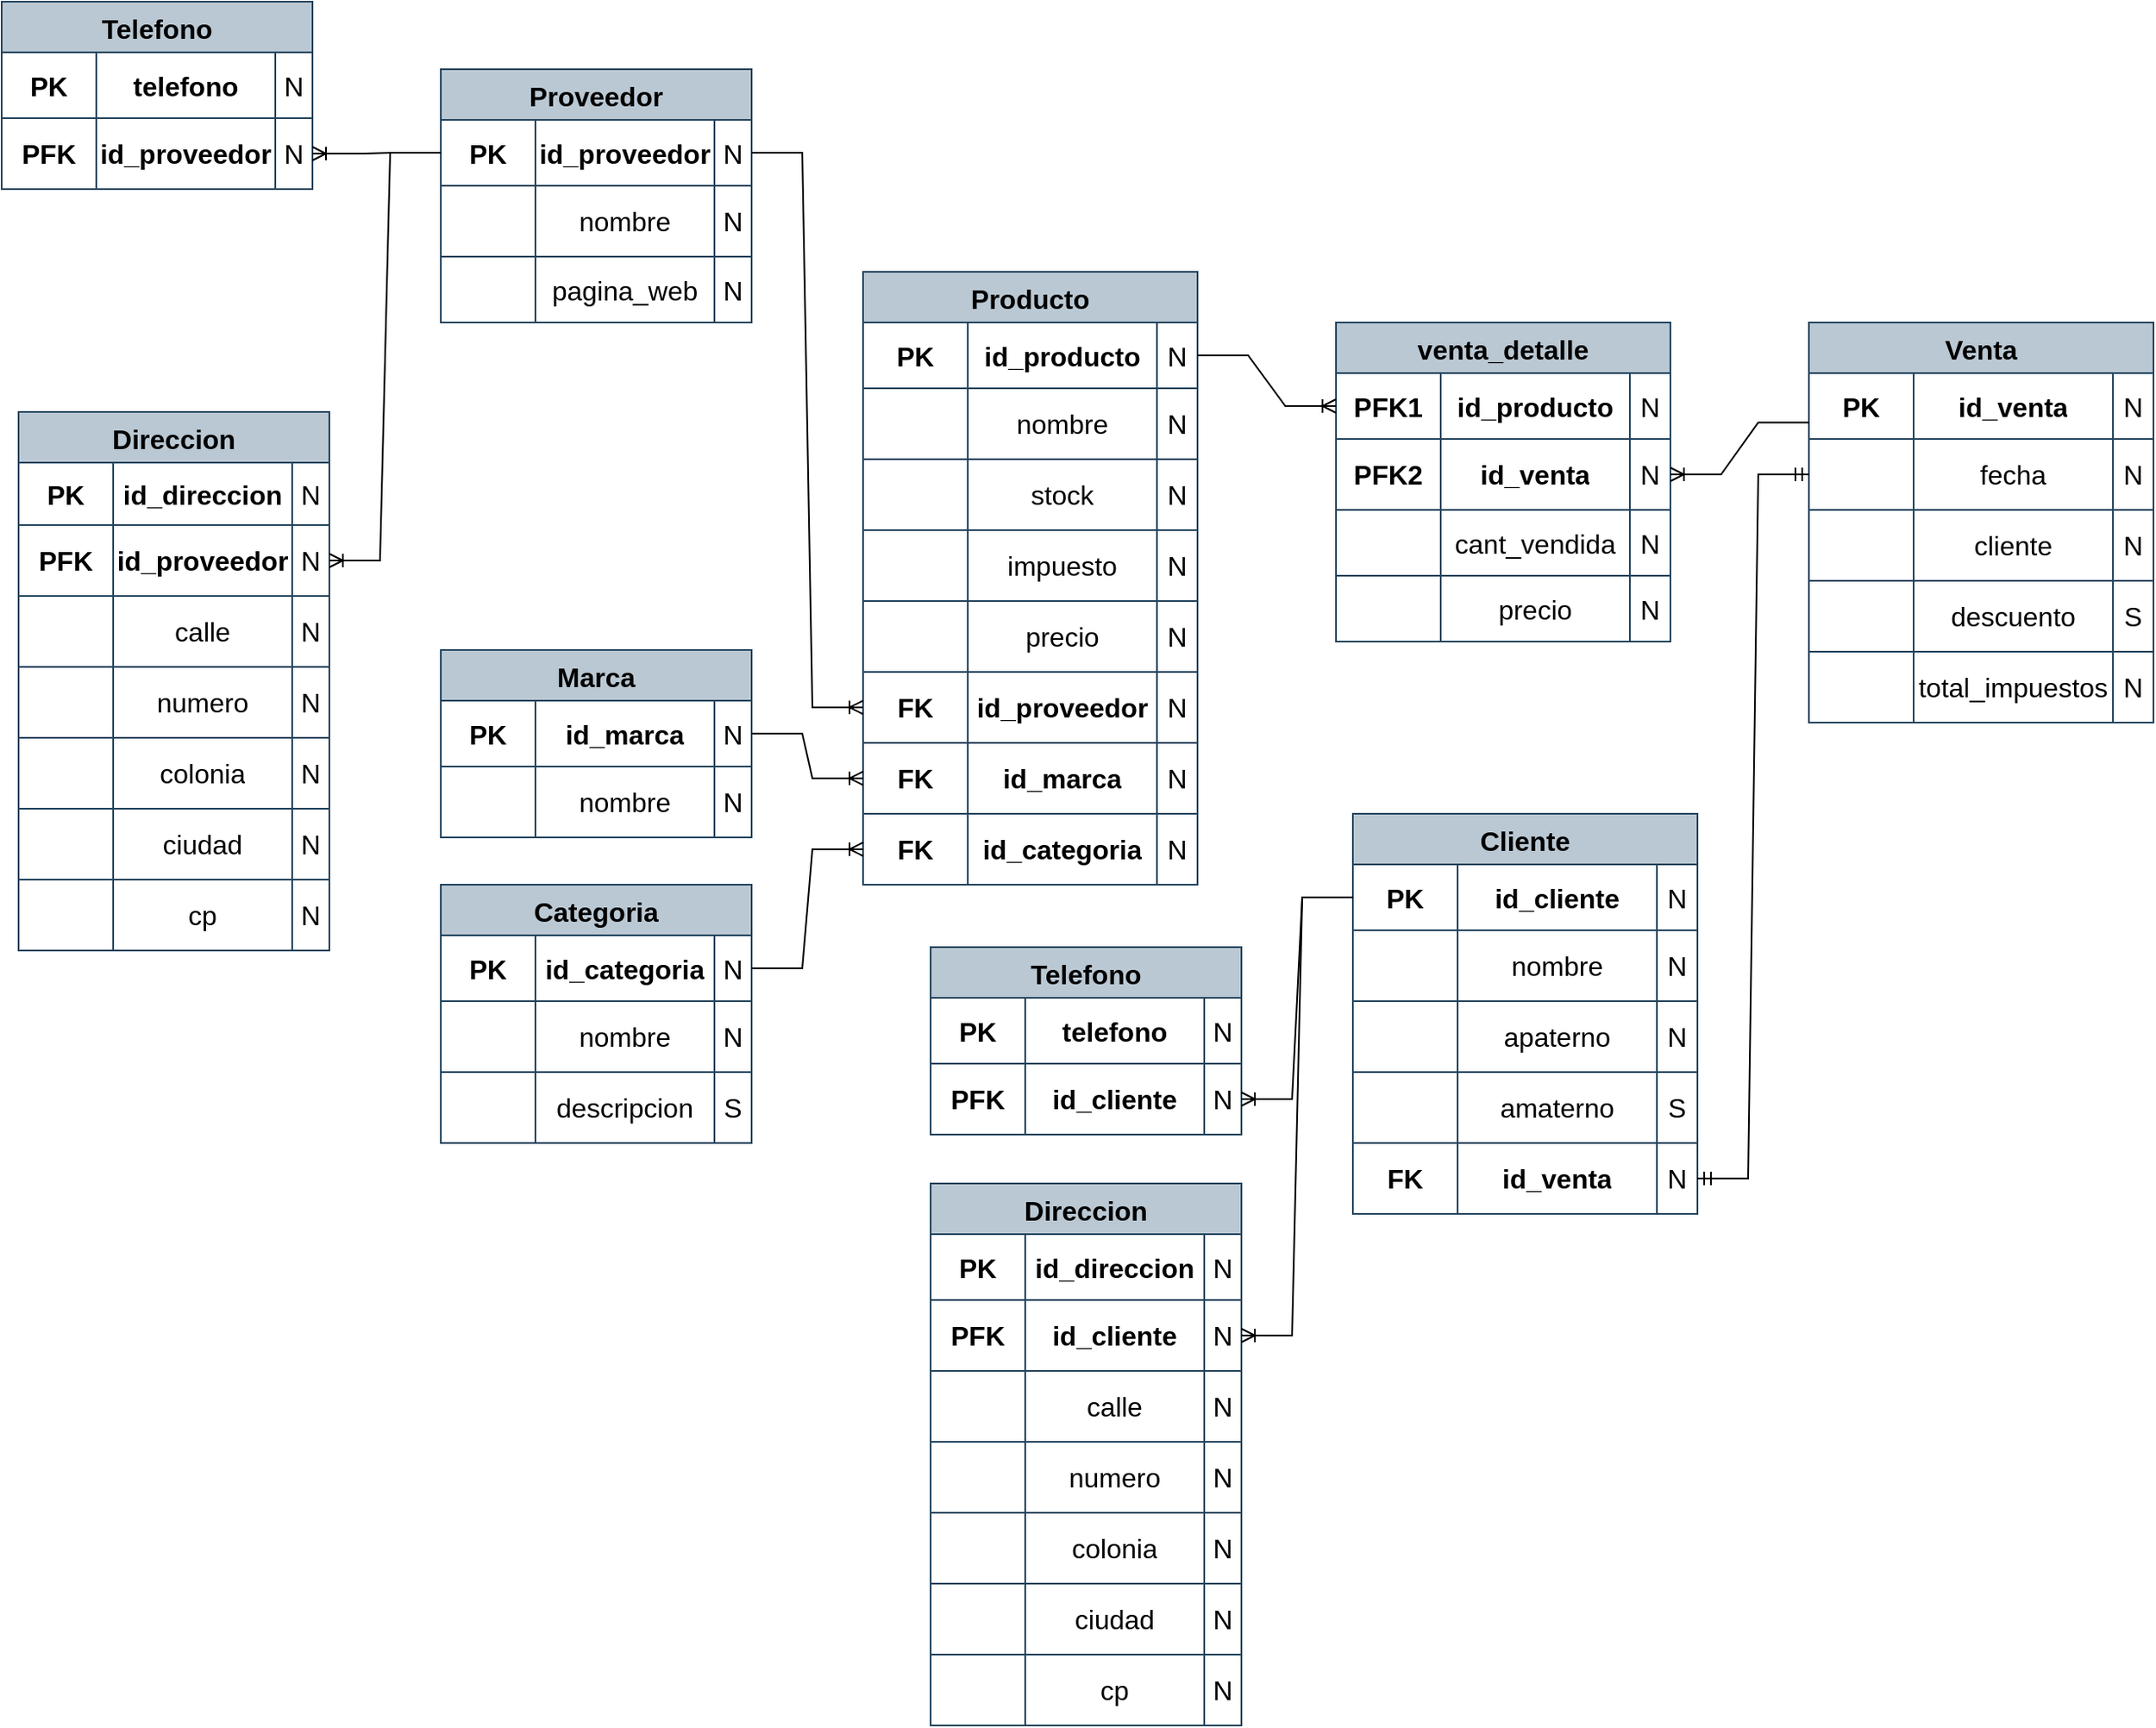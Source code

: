 <mxfile version="21.3.7" type="github">
  <diagram name="Página-1" id="gqELGGZbVcw1ye5RSwul">
    <mxGraphModel dx="2333" dy="1083" grid="1" gridSize="10" guides="1" tooltips="1" connect="1" arrows="1" fold="1" page="1" pageScale="1" pageWidth="1920" pageHeight="1200" math="0" shadow="0">
      <root>
        <mxCell id="0" />
        <mxCell id="1" parent="0" />
        <mxCell id="O8i8pK37DNkYQ1aRzaaN-1" value="Proveedor" style="shape=table;startSize=30;container=1;collapsible=0;childLayout=tableLayout;strokeColor=#23445d;fontSize=16;fontStyle=1;fillColor=#bac8d3;" vertex="1" parent="1">
          <mxGeometry x="350" y="200" width="184" height="150" as="geometry" />
        </mxCell>
        <mxCell id="O8i8pK37DNkYQ1aRzaaN-2" value="" style="shape=tableRow;horizontal=0;startSize=0;swimlaneHead=0;swimlaneBody=0;strokeColor=inherit;top=0;left=0;bottom=0;right=0;collapsible=0;dropTarget=0;fillColor=none;points=[[0,0.5],[1,0.5]];portConstraint=eastwest;fontSize=16;" vertex="1" parent="O8i8pK37DNkYQ1aRzaaN-1">
          <mxGeometry y="30" width="184" height="39" as="geometry" />
        </mxCell>
        <mxCell id="O8i8pK37DNkYQ1aRzaaN-3" value="PK" style="shape=partialRectangle;html=1;whiteSpace=wrap;connectable=0;strokeColor=inherit;overflow=hidden;fillColor=none;top=0;left=0;bottom=0;right=0;pointerEvents=1;fontSize=16;fontStyle=1" vertex="1" parent="O8i8pK37DNkYQ1aRzaaN-2">
          <mxGeometry width="56" height="39" as="geometry">
            <mxRectangle width="56" height="39" as="alternateBounds" />
          </mxGeometry>
        </mxCell>
        <mxCell id="O8i8pK37DNkYQ1aRzaaN-4" value="id_proveedor" style="shape=partialRectangle;html=1;whiteSpace=wrap;connectable=0;strokeColor=inherit;overflow=hidden;fillColor=none;top=0;left=0;bottom=0;right=0;pointerEvents=1;fontSize=16;fontStyle=1" vertex="1" parent="O8i8pK37DNkYQ1aRzaaN-2">
          <mxGeometry x="56" width="106" height="39" as="geometry">
            <mxRectangle width="106" height="39" as="alternateBounds" />
          </mxGeometry>
        </mxCell>
        <mxCell id="O8i8pK37DNkYQ1aRzaaN-6" value="N" style="shape=partialRectangle;html=1;whiteSpace=wrap;connectable=0;strokeColor=inherit;overflow=hidden;fillColor=none;top=0;left=0;bottom=0;right=0;pointerEvents=1;fontSize=16;" vertex="1" parent="O8i8pK37DNkYQ1aRzaaN-2">
          <mxGeometry x="162" width="22" height="39" as="geometry">
            <mxRectangle width="22" height="39" as="alternateBounds" />
          </mxGeometry>
        </mxCell>
        <mxCell id="O8i8pK37DNkYQ1aRzaaN-7" value="" style="shape=tableRow;horizontal=0;startSize=0;swimlaneHead=0;swimlaneBody=0;strokeColor=inherit;top=0;left=0;bottom=0;right=0;collapsible=0;dropTarget=0;fillColor=none;points=[[0,0.5],[1,0.5]];portConstraint=eastwest;fontSize=16;" vertex="1" parent="O8i8pK37DNkYQ1aRzaaN-1">
          <mxGeometry y="69" width="184" height="42" as="geometry" />
        </mxCell>
        <mxCell id="O8i8pK37DNkYQ1aRzaaN-8" value="" style="shape=partialRectangle;html=1;whiteSpace=wrap;connectable=0;strokeColor=inherit;overflow=hidden;fillColor=none;top=0;left=0;bottom=0;right=0;pointerEvents=1;fontSize=16;fontStyle=1" vertex="1" parent="O8i8pK37DNkYQ1aRzaaN-7">
          <mxGeometry width="56" height="42" as="geometry">
            <mxRectangle width="56" height="42" as="alternateBounds" />
          </mxGeometry>
        </mxCell>
        <mxCell id="O8i8pK37DNkYQ1aRzaaN-9" value="nombre" style="shape=partialRectangle;html=1;whiteSpace=wrap;connectable=0;strokeColor=inherit;overflow=hidden;fillColor=none;top=0;left=0;bottom=0;right=0;pointerEvents=1;fontSize=16;" vertex="1" parent="O8i8pK37DNkYQ1aRzaaN-7">
          <mxGeometry x="56" width="106" height="42" as="geometry">
            <mxRectangle width="106" height="42" as="alternateBounds" />
          </mxGeometry>
        </mxCell>
        <mxCell id="O8i8pK37DNkYQ1aRzaaN-11" value="N" style="shape=partialRectangle;html=1;whiteSpace=wrap;connectable=0;strokeColor=inherit;overflow=hidden;fillColor=none;top=0;left=0;bottom=0;right=0;pointerEvents=1;fontSize=16;" vertex="1" parent="O8i8pK37DNkYQ1aRzaaN-7">
          <mxGeometry x="162" width="22" height="42" as="geometry">
            <mxRectangle width="22" height="42" as="alternateBounds" />
          </mxGeometry>
        </mxCell>
        <mxCell id="O8i8pK37DNkYQ1aRzaaN-12" value="" style="shape=tableRow;horizontal=0;startSize=0;swimlaneHead=0;swimlaneBody=0;strokeColor=inherit;top=0;left=0;bottom=0;right=0;collapsible=0;dropTarget=0;fillColor=none;points=[[0,0.5],[1,0.5]];portConstraint=eastwest;fontSize=16;" vertex="1" parent="O8i8pK37DNkYQ1aRzaaN-1">
          <mxGeometry y="111" width="184" height="39" as="geometry" />
        </mxCell>
        <mxCell id="O8i8pK37DNkYQ1aRzaaN-13" value="" style="shape=partialRectangle;html=1;whiteSpace=wrap;connectable=0;strokeColor=inherit;overflow=hidden;fillColor=none;top=0;left=0;bottom=0;right=0;pointerEvents=1;fontSize=16;fontStyle=1" vertex="1" parent="O8i8pK37DNkYQ1aRzaaN-12">
          <mxGeometry width="56" height="39" as="geometry">
            <mxRectangle width="56" height="39" as="alternateBounds" />
          </mxGeometry>
        </mxCell>
        <mxCell id="O8i8pK37DNkYQ1aRzaaN-14" value="pagina_web" style="shape=partialRectangle;html=1;whiteSpace=wrap;connectable=0;strokeColor=inherit;overflow=hidden;fillColor=none;top=0;left=0;bottom=0;right=0;pointerEvents=1;fontSize=16;" vertex="1" parent="O8i8pK37DNkYQ1aRzaaN-12">
          <mxGeometry x="56" width="106" height="39" as="geometry">
            <mxRectangle width="106" height="39" as="alternateBounds" />
          </mxGeometry>
        </mxCell>
        <mxCell id="O8i8pK37DNkYQ1aRzaaN-16" value="N" style="shape=partialRectangle;html=1;whiteSpace=wrap;connectable=0;strokeColor=inherit;overflow=hidden;fillColor=none;top=0;left=0;bottom=0;right=0;pointerEvents=1;fontSize=16;" vertex="1" parent="O8i8pK37DNkYQ1aRzaaN-12">
          <mxGeometry x="162" width="22" height="39" as="geometry">
            <mxRectangle width="22" height="39" as="alternateBounds" />
          </mxGeometry>
        </mxCell>
        <mxCell id="O8i8pK37DNkYQ1aRzaaN-17" value="Telefono" style="shape=table;startSize=30;container=1;collapsible=0;childLayout=tableLayout;strokeColor=#23445d;fontSize=16;fontStyle=1;fillColor=#bac8d3;" vertex="1" parent="1">
          <mxGeometry x="90" y="160" width="184" height="111" as="geometry" />
        </mxCell>
        <mxCell id="O8i8pK37DNkYQ1aRzaaN-18" value="" style="shape=tableRow;horizontal=0;startSize=0;swimlaneHead=0;swimlaneBody=0;strokeColor=inherit;top=0;left=0;bottom=0;right=0;collapsible=0;dropTarget=0;fillColor=none;points=[[0,0.5],[1,0.5]];portConstraint=eastwest;fontSize=16;" vertex="1" parent="O8i8pK37DNkYQ1aRzaaN-17">
          <mxGeometry y="30" width="184" height="39" as="geometry" />
        </mxCell>
        <mxCell id="O8i8pK37DNkYQ1aRzaaN-19" value="PK" style="shape=partialRectangle;html=1;whiteSpace=wrap;connectable=0;strokeColor=inherit;overflow=hidden;fillColor=none;top=0;left=0;bottom=0;right=0;pointerEvents=1;fontSize=16;fontStyle=1" vertex="1" parent="O8i8pK37DNkYQ1aRzaaN-18">
          <mxGeometry width="56" height="39" as="geometry">
            <mxRectangle width="56" height="39" as="alternateBounds" />
          </mxGeometry>
        </mxCell>
        <mxCell id="O8i8pK37DNkYQ1aRzaaN-20" value="telefono" style="shape=partialRectangle;html=1;whiteSpace=wrap;connectable=0;strokeColor=inherit;overflow=hidden;fillColor=none;top=0;left=0;bottom=0;right=0;pointerEvents=1;fontSize=16;fontStyle=1" vertex="1" parent="O8i8pK37DNkYQ1aRzaaN-18">
          <mxGeometry x="56" width="106" height="39" as="geometry">
            <mxRectangle width="106" height="39" as="alternateBounds" />
          </mxGeometry>
        </mxCell>
        <mxCell id="O8i8pK37DNkYQ1aRzaaN-22" value="N" style="shape=partialRectangle;html=1;whiteSpace=wrap;connectable=0;strokeColor=inherit;overflow=hidden;fillColor=none;top=0;left=0;bottom=0;right=0;pointerEvents=1;fontSize=16;" vertex="1" parent="O8i8pK37DNkYQ1aRzaaN-18">
          <mxGeometry x="162" width="22" height="39" as="geometry">
            <mxRectangle width="22" height="39" as="alternateBounds" />
          </mxGeometry>
        </mxCell>
        <mxCell id="O8i8pK37DNkYQ1aRzaaN-23" value="" style="shape=tableRow;horizontal=0;startSize=0;swimlaneHead=0;swimlaneBody=0;strokeColor=inherit;top=0;left=0;bottom=0;right=0;collapsible=0;dropTarget=0;fillColor=none;points=[[0,0.5],[1,0.5]];portConstraint=eastwest;fontSize=16;" vertex="1" parent="O8i8pK37DNkYQ1aRzaaN-17">
          <mxGeometry y="69" width="184" height="42" as="geometry" />
        </mxCell>
        <mxCell id="O8i8pK37DNkYQ1aRzaaN-24" value="PFK" style="shape=partialRectangle;html=1;whiteSpace=wrap;connectable=0;strokeColor=inherit;overflow=hidden;fillColor=none;top=0;left=0;bottom=0;right=0;pointerEvents=1;fontSize=16;fontStyle=1" vertex="1" parent="O8i8pK37DNkYQ1aRzaaN-23">
          <mxGeometry width="56" height="42" as="geometry">
            <mxRectangle width="56" height="42" as="alternateBounds" />
          </mxGeometry>
        </mxCell>
        <mxCell id="O8i8pK37DNkYQ1aRzaaN-25" value="id_proveedor" style="shape=partialRectangle;html=1;whiteSpace=wrap;connectable=0;strokeColor=inherit;overflow=hidden;fillColor=none;top=0;left=0;bottom=0;right=0;pointerEvents=1;fontSize=16;fontStyle=1" vertex="1" parent="O8i8pK37DNkYQ1aRzaaN-23">
          <mxGeometry x="56" width="106" height="42" as="geometry">
            <mxRectangle width="106" height="42" as="alternateBounds" />
          </mxGeometry>
        </mxCell>
        <mxCell id="O8i8pK37DNkYQ1aRzaaN-27" value="N" style="shape=partialRectangle;html=1;whiteSpace=wrap;connectable=0;strokeColor=inherit;overflow=hidden;fillColor=none;top=0;left=0;bottom=0;right=0;pointerEvents=1;fontSize=16;" vertex="1" parent="O8i8pK37DNkYQ1aRzaaN-23">
          <mxGeometry x="162" width="22" height="42" as="geometry">
            <mxRectangle width="22" height="42" as="alternateBounds" />
          </mxGeometry>
        </mxCell>
        <mxCell id="O8i8pK37DNkYQ1aRzaaN-28" value="Direccion" style="shape=table;startSize=30;container=1;collapsible=0;childLayout=tableLayout;strokeColor=#23445d;fontSize=16;fontStyle=1;fillColor=#bac8d3;" vertex="1" parent="1">
          <mxGeometry x="100" y="403" width="184" height="319.0" as="geometry" />
        </mxCell>
        <mxCell id="O8i8pK37DNkYQ1aRzaaN-29" value="" style="shape=tableRow;horizontal=0;startSize=0;swimlaneHead=0;swimlaneBody=0;strokeColor=inherit;top=0;left=0;bottom=0;right=0;collapsible=0;dropTarget=0;fillColor=none;points=[[0,0.5],[1,0.5]];portConstraint=eastwest;fontSize=16;" vertex="1" parent="O8i8pK37DNkYQ1aRzaaN-28">
          <mxGeometry y="30" width="184" height="37" as="geometry" />
        </mxCell>
        <mxCell id="O8i8pK37DNkYQ1aRzaaN-30" value="PK" style="shape=partialRectangle;html=1;whiteSpace=wrap;connectable=0;strokeColor=inherit;overflow=hidden;fillColor=none;top=0;left=0;bottom=0;right=0;pointerEvents=1;fontSize=16;fontStyle=1" vertex="1" parent="O8i8pK37DNkYQ1aRzaaN-29">
          <mxGeometry width="56" height="37" as="geometry">
            <mxRectangle width="56" height="37" as="alternateBounds" />
          </mxGeometry>
        </mxCell>
        <mxCell id="O8i8pK37DNkYQ1aRzaaN-31" value="id_direccion" style="shape=partialRectangle;html=1;whiteSpace=wrap;connectable=0;strokeColor=inherit;overflow=hidden;fillColor=none;top=0;left=0;bottom=0;right=0;pointerEvents=1;fontSize=16;fontStyle=1" vertex="1" parent="O8i8pK37DNkYQ1aRzaaN-29">
          <mxGeometry x="56" width="106" height="37" as="geometry">
            <mxRectangle width="106" height="37" as="alternateBounds" />
          </mxGeometry>
        </mxCell>
        <mxCell id="O8i8pK37DNkYQ1aRzaaN-33" value="N" style="shape=partialRectangle;html=1;whiteSpace=wrap;connectable=0;strokeColor=inherit;overflow=hidden;fillColor=none;top=0;left=0;bottom=0;right=0;pointerEvents=1;fontSize=16;" vertex="1" parent="O8i8pK37DNkYQ1aRzaaN-29">
          <mxGeometry x="162" width="22" height="37" as="geometry">
            <mxRectangle width="22" height="37" as="alternateBounds" />
          </mxGeometry>
        </mxCell>
        <mxCell id="O8i8pK37DNkYQ1aRzaaN-34" value="" style="shape=tableRow;horizontal=0;startSize=0;swimlaneHead=0;swimlaneBody=0;strokeColor=inherit;top=0;left=0;bottom=0;right=0;collapsible=0;dropTarget=0;fillColor=none;points=[[0,0.5],[1,0.5]];portConstraint=eastwest;fontSize=16;" vertex="1" parent="O8i8pK37DNkYQ1aRzaaN-28">
          <mxGeometry y="67" width="184" height="42" as="geometry" />
        </mxCell>
        <mxCell id="O8i8pK37DNkYQ1aRzaaN-35" value="PFK" style="shape=partialRectangle;html=1;whiteSpace=wrap;connectable=0;strokeColor=inherit;overflow=hidden;fillColor=none;top=0;left=0;bottom=0;right=0;pointerEvents=1;fontSize=16;fontStyle=1" vertex="1" parent="O8i8pK37DNkYQ1aRzaaN-34">
          <mxGeometry width="56" height="42" as="geometry">
            <mxRectangle width="56" height="42" as="alternateBounds" />
          </mxGeometry>
        </mxCell>
        <mxCell id="O8i8pK37DNkYQ1aRzaaN-36" value="id_proveedor" style="shape=partialRectangle;html=1;whiteSpace=wrap;connectable=0;strokeColor=inherit;overflow=hidden;fillColor=none;top=0;left=0;bottom=0;right=0;pointerEvents=1;fontSize=16;fontStyle=1" vertex="1" parent="O8i8pK37DNkYQ1aRzaaN-34">
          <mxGeometry x="56" width="106" height="42" as="geometry">
            <mxRectangle width="106" height="42" as="alternateBounds" />
          </mxGeometry>
        </mxCell>
        <mxCell id="O8i8pK37DNkYQ1aRzaaN-38" value="N" style="shape=partialRectangle;html=1;whiteSpace=wrap;connectable=0;strokeColor=inherit;overflow=hidden;fillColor=none;top=0;left=0;bottom=0;right=0;pointerEvents=1;fontSize=16;" vertex="1" parent="O8i8pK37DNkYQ1aRzaaN-34">
          <mxGeometry x="162" width="22" height="42" as="geometry">
            <mxRectangle width="22" height="42" as="alternateBounds" />
          </mxGeometry>
        </mxCell>
        <mxCell id="O8i8pK37DNkYQ1aRzaaN-39" style="shape=tableRow;horizontal=0;startSize=0;swimlaneHead=0;swimlaneBody=0;strokeColor=inherit;top=0;left=0;bottom=0;right=0;collapsible=0;dropTarget=0;fillColor=none;points=[[0,0.5],[1,0.5]];portConstraint=eastwest;fontSize=16;" vertex="1" parent="O8i8pK37DNkYQ1aRzaaN-28">
          <mxGeometry y="109" width="184" height="42" as="geometry" />
        </mxCell>
        <mxCell id="O8i8pK37DNkYQ1aRzaaN-40" style="shape=partialRectangle;html=1;whiteSpace=wrap;connectable=0;strokeColor=inherit;overflow=hidden;fillColor=none;top=0;left=0;bottom=0;right=0;pointerEvents=1;fontSize=16;fontStyle=1" vertex="1" parent="O8i8pK37DNkYQ1aRzaaN-39">
          <mxGeometry width="56" height="42" as="geometry">
            <mxRectangle width="56" height="42" as="alternateBounds" />
          </mxGeometry>
        </mxCell>
        <mxCell id="O8i8pK37DNkYQ1aRzaaN-41" value="calle" style="shape=partialRectangle;html=1;whiteSpace=wrap;connectable=0;strokeColor=inherit;overflow=hidden;fillColor=none;top=0;left=0;bottom=0;right=0;pointerEvents=1;fontSize=16;fontStyle=0" vertex="1" parent="O8i8pK37DNkYQ1aRzaaN-39">
          <mxGeometry x="56" width="106" height="42" as="geometry">
            <mxRectangle width="106" height="42" as="alternateBounds" />
          </mxGeometry>
        </mxCell>
        <mxCell id="O8i8pK37DNkYQ1aRzaaN-43" value="N" style="shape=partialRectangle;html=1;whiteSpace=wrap;connectable=0;strokeColor=inherit;overflow=hidden;fillColor=none;top=0;left=0;bottom=0;right=0;pointerEvents=1;fontSize=16;" vertex="1" parent="O8i8pK37DNkYQ1aRzaaN-39">
          <mxGeometry x="162" width="22" height="42" as="geometry">
            <mxRectangle width="22" height="42" as="alternateBounds" />
          </mxGeometry>
        </mxCell>
        <mxCell id="O8i8pK37DNkYQ1aRzaaN-44" style="shape=tableRow;horizontal=0;startSize=0;swimlaneHead=0;swimlaneBody=0;strokeColor=inherit;top=0;left=0;bottom=0;right=0;collapsible=0;dropTarget=0;fillColor=none;points=[[0,0.5],[1,0.5]];portConstraint=eastwest;fontSize=16;" vertex="1" parent="O8i8pK37DNkYQ1aRzaaN-28">
          <mxGeometry y="151" width="184" height="42" as="geometry" />
        </mxCell>
        <mxCell id="O8i8pK37DNkYQ1aRzaaN-45" style="shape=partialRectangle;html=1;whiteSpace=wrap;connectable=0;strokeColor=inherit;overflow=hidden;fillColor=none;top=0;left=0;bottom=0;right=0;pointerEvents=1;fontSize=16;fontStyle=1" vertex="1" parent="O8i8pK37DNkYQ1aRzaaN-44">
          <mxGeometry width="56" height="42" as="geometry">
            <mxRectangle width="56" height="42" as="alternateBounds" />
          </mxGeometry>
        </mxCell>
        <mxCell id="O8i8pK37DNkYQ1aRzaaN-46" value="numero" style="shape=partialRectangle;html=1;whiteSpace=wrap;connectable=0;strokeColor=inherit;overflow=hidden;fillColor=none;top=0;left=0;bottom=0;right=0;pointerEvents=1;fontSize=16;fontStyle=0" vertex="1" parent="O8i8pK37DNkYQ1aRzaaN-44">
          <mxGeometry x="56" width="106" height="42" as="geometry">
            <mxRectangle width="106" height="42" as="alternateBounds" />
          </mxGeometry>
        </mxCell>
        <mxCell id="O8i8pK37DNkYQ1aRzaaN-48" value="N" style="shape=partialRectangle;html=1;whiteSpace=wrap;connectable=0;strokeColor=inherit;overflow=hidden;fillColor=none;top=0;left=0;bottom=0;right=0;pointerEvents=1;fontSize=16;" vertex="1" parent="O8i8pK37DNkYQ1aRzaaN-44">
          <mxGeometry x="162" width="22" height="42" as="geometry">
            <mxRectangle width="22" height="42" as="alternateBounds" />
          </mxGeometry>
        </mxCell>
        <mxCell id="O8i8pK37DNkYQ1aRzaaN-49" style="shape=tableRow;horizontal=0;startSize=0;swimlaneHead=0;swimlaneBody=0;strokeColor=inherit;top=0;left=0;bottom=0;right=0;collapsible=0;dropTarget=0;fillColor=none;points=[[0,0.5],[1,0.5]];portConstraint=eastwest;fontSize=16;" vertex="1" parent="O8i8pK37DNkYQ1aRzaaN-28">
          <mxGeometry y="193" width="184" height="42" as="geometry" />
        </mxCell>
        <mxCell id="O8i8pK37DNkYQ1aRzaaN-50" style="shape=partialRectangle;html=1;whiteSpace=wrap;connectable=0;strokeColor=inherit;overflow=hidden;fillColor=none;top=0;left=0;bottom=0;right=0;pointerEvents=1;fontSize=16;fontStyle=1" vertex="1" parent="O8i8pK37DNkYQ1aRzaaN-49">
          <mxGeometry width="56" height="42" as="geometry">
            <mxRectangle width="56" height="42" as="alternateBounds" />
          </mxGeometry>
        </mxCell>
        <mxCell id="O8i8pK37DNkYQ1aRzaaN-51" value="colonia" style="shape=partialRectangle;html=1;whiteSpace=wrap;connectable=0;strokeColor=inherit;overflow=hidden;fillColor=none;top=0;left=0;bottom=0;right=0;pointerEvents=1;fontSize=16;fontStyle=0" vertex="1" parent="O8i8pK37DNkYQ1aRzaaN-49">
          <mxGeometry x="56" width="106" height="42" as="geometry">
            <mxRectangle width="106" height="42" as="alternateBounds" />
          </mxGeometry>
        </mxCell>
        <mxCell id="O8i8pK37DNkYQ1aRzaaN-53" value="N" style="shape=partialRectangle;html=1;whiteSpace=wrap;connectable=0;strokeColor=inherit;overflow=hidden;fillColor=none;top=0;left=0;bottom=0;right=0;pointerEvents=1;fontSize=16;" vertex="1" parent="O8i8pK37DNkYQ1aRzaaN-49">
          <mxGeometry x="162" width="22" height="42" as="geometry">
            <mxRectangle width="22" height="42" as="alternateBounds" />
          </mxGeometry>
        </mxCell>
        <mxCell id="O8i8pK37DNkYQ1aRzaaN-54" style="shape=tableRow;horizontal=0;startSize=0;swimlaneHead=0;swimlaneBody=0;strokeColor=inherit;top=0;left=0;bottom=0;right=0;collapsible=0;dropTarget=0;fillColor=none;points=[[0,0.5],[1,0.5]];portConstraint=eastwest;fontSize=16;" vertex="1" parent="O8i8pK37DNkYQ1aRzaaN-28">
          <mxGeometry y="235" width="184" height="42" as="geometry" />
        </mxCell>
        <mxCell id="O8i8pK37DNkYQ1aRzaaN-55" style="shape=partialRectangle;html=1;whiteSpace=wrap;connectable=0;strokeColor=inherit;overflow=hidden;fillColor=none;top=0;left=0;bottom=0;right=0;pointerEvents=1;fontSize=16;fontStyle=1" vertex="1" parent="O8i8pK37DNkYQ1aRzaaN-54">
          <mxGeometry width="56" height="42" as="geometry">
            <mxRectangle width="56" height="42" as="alternateBounds" />
          </mxGeometry>
        </mxCell>
        <mxCell id="O8i8pK37DNkYQ1aRzaaN-56" value="ciudad" style="shape=partialRectangle;html=1;whiteSpace=wrap;connectable=0;strokeColor=inherit;overflow=hidden;fillColor=none;top=0;left=0;bottom=0;right=0;pointerEvents=1;fontSize=16;fontStyle=0" vertex="1" parent="O8i8pK37DNkYQ1aRzaaN-54">
          <mxGeometry x="56" width="106" height="42" as="geometry">
            <mxRectangle width="106" height="42" as="alternateBounds" />
          </mxGeometry>
        </mxCell>
        <mxCell id="O8i8pK37DNkYQ1aRzaaN-58" value="N" style="shape=partialRectangle;html=1;whiteSpace=wrap;connectable=0;strokeColor=inherit;overflow=hidden;fillColor=none;top=0;left=0;bottom=0;right=0;pointerEvents=1;fontSize=16;" vertex="1" parent="O8i8pK37DNkYQ1aRzaaN-54">
          <mxGeometry x="162" width="22" height="42" as="geometry">
            <mxRectangle width="22" height="42" as="alternateBounds" />
          </mxGeometry>
        </mxCell>
        <mxCell id="O8i8pK37DNkYQ1aRzaaN-59" style="shape=tableRow;horizontal=0;startSize=0;swimlaneHead=0;swimlaneBody=0;strokeColor=inherit;top=0;left=0;bottom=0;right=0;collapsible=0;dropTarget=0;fillColor=none;points=[[0,0.5],[1,0.5]];portConstraint=eastwest;fontSize=16;" vertex="1" parent="O8i8pK37DNkYQ1aRzaaN-28">
          <mxGeometry y="277" width="184" height="42" as="geometry" />
        </mxCell>
        <mxCell id="O8i8pK37DNkYQ1aRzaaN-60" style="shape=partialRectangle;html=1;whiteSpace=wrap;connectable=0;strokeColor=inherit;overflow=hidden;fillColor=none;top=0;left=0;bottom=0;right=0;pointerEvents=1;fontSize=16;fontStyle=1" vertex="1" parent="O8i8pK37DNkYQ1aRzaaN-59">
          <mxGeometry width="56" height="42" as="geometry">
            <mxRectangle width="56" height="42" as="alternateBounds" />
          </mxGeometry>
        </mxCell>
        <mxCell id="O8i8pK37DNkYQ1aRzaaN-61" value="cp" style="shape=partialRectangle;html=1;whiteSpace=wrap;connectable=0;strokeColor=inherit;overflow=hidden;fillColor=none;top=0;left=0;bottom=0;right=0;pointerEvents=1;fontSize=16;fontStyle=0" vertex="1" parent="O8i8pK37DNkYQ1aRzaaN-59">
          <mxGeometry x="56" width="106" height="42" as="geometry">
            <mxRectangle width="106" height="42" as="alternateBounds" />
          </mxGeometry>
        </mxCell>
        <mxCell id="O8i8pK37DNkYQ1aRzaaN-63" value="N" style="shape=partialRectangle;html=1;whiteSpace=wrap;connectable=0;strokeColor=inherit;overflow=hidden;fillColor=none;top=0;left=0;bottom=0;right=0;pointerEvents=1;fontSize=16;" vertex="1" parent="O8i8pK37DNkYQ1aRzaaN-59">
          <mxGeometry x="162" width="22" height="42" as="geometry">
            <mxRectangle width="22" height="42" as="alternateBounds" />
          </mxGeometry>
        </mxCell>
        <mxCell id="O8i8pK37DNkYQ1aRzaaN-64" value="Producto" style="shape=table;startSize=30;container=1;collapsible=0;childLayout=tableLayout;strokeColor=#23445d;fontSize=16;fontStyle=1;fillColor=#bac8d3;" vertex="1" parent="1">
          <mxGeometry x="600" y="320" width="198" height="363" as="geometry" />
        </mxCell>
        <mxCell id="O8i8pK37DNkYQ1aRzaaN-65" value="" style="shape=tableRow;horizontal=0;startSize=0;swimlaneHead=0;swimlaneBody=0;strokeColor=inherit;top=0;left=0;bottom=0;right=0;collapsible=0;dropTarget=0;fillColor=none;points=[[0,0.5],[1,0.5]];portConstraint=eastwest;fontSize=16;" vertex="1" parent="O8i8pK37DNkYQ1aRzaaN-64">
          <mxGeometry y="30" width="198" height="39" as="geometry" />
        </mxCell>
        <mxCell id="O8i8pK37DNkYQ1aRzaaN-66" value="PK" style="shape=partialRectangle;html=1;whiteSpace=wrap;connectable=0;strokeColor=inherit;overflow=hidden;fillColor=none;top=0;left=0;bottom=0;right=0;pointerEvents=1;fontSize=16;fontStyle=1" vertex="1" parent="O8i8pK37DNkYQ1aRzaaN-65">
          <mxGeometry width="62" height="39" as="geometry">
            <mxRectangle width="62" height="39" as="alternateBounds" />
          </mxGeometry>
        </mxCell>
        <mxCell id="O8i8pK37DNkYQ1aRzaaN-67" value="id_producto" style="shape=partialRectangle;html=1;whiteSpace=wrap;connectable=0;strokeColor=inherit;overflow=hidden;fillColor=none;top=0;left=0;bottom=0;right=0;pointerEvents=1;fontSize=16;fontStyle=1" vertex="1" parent="O8i8pK37DNkYQ1aRzaaN-65">
          <mxGeometry x="62" width="112" height="39" as="geometry">
            <mxRectangle width="112" height="39" as="alternateBounds" />
          </mxGeometry>
        </mxCell>
        <mxCell id="O8i8pK37DNkYQ1aRzaaN-69" value="N" style="shape=partialRectangle;html=1;whiteSpace=wrap;connectable=0;strokeColor=inherit;overflow=hidden;fillColor=none;top=0;left=0;bottom=0;right=0;pointerEvents=1;fontSize=16;" vertex="1" parent="O8i8pK37DNkYQ1aRzaaN-65">
          <mxGeometry x="174" width="24" height="39" as="geometry">
            <mxRectangle width="24" height="39" as="alternateBounds" />
          </mxGeometry>
        </mxCell>
        <mxCell id="O8i8pK37DNkYQ1aRzaaN-70" value="" style="shape=tableRow;horizontal=0;startSize=0;swimlaneHead=0;swimlaneBody=0;strokeColor=inherit;top=0;left=0;bottom=0;right=0;collapsible=0;dropTarget=0;fillColor=none;points=[[0,0.5],[1,0.5]];portConstraint=eastwest;fontSize=16;" vertex="1" parent="O8i8pK37DNkYQ1aRzaaN-64">
          <mxGeometry y="69" width="198" height="42" as="geometry" />
        </mxCell>
        <mxCell id="O8i8pK37DNkYQ1aRzaaN-71" value="" style="shape=partialRectangle;html=1;whiteSpace=wrap;connectable=0;strokeColor=inherit;overflow=hidden;fillColor=none;top=0;left=0;bottom=0;right=0;pointerEvents=1;fontSize=16;fontStyle=1" vertex="1" parent="O8i8pK37DNkYQ1aRzaaN-70">
          <mxGeometry width="62" height="42" as="geometry">
            <mxRectangle width="62" height="42" as="alternateBounds" />
          </mxGeometry>
        </mxCell>
        <mxCell id="O8i8pK37DNkYQ1aRzaaN-72" value="nombre" style="shape=partialRectangle;html=1;whiteSpace=wrap;connectable=0;strokeColor=inherit;overflow=hidden;fillColor=none;top=0;left=0;bottom=0;right=0;pointerEvents=1;fontSize=16;fontStyle=0" vertex="1" parent="O8i8pK37DNkYQ1aRzaaN-70">
          <mxGeometry x="62" width="112" height="42" as="geometry">
            <mxRectangle width="112" height="42" as="alternateBounds" />
          </mxGeometry>
        </mxCell>
        <mxCell id="O8i8pK37DNkYQ1aRzaaN-74" value="N" style="shape=partialRectangle;html=1;whiteSpace=wrap;connectable=0;strokeColor=inherit;overflow=hidden;fillColor=none;top=0;left=0;bottom=0;right=0;pointerEvents=1;fontSize=16;" vertex="1" parent="O8i8pK37DNkYQ1aRzaaN-70">
          <mxGeometry x="174" width="24" height="42" as="geometry">
            <mxRectangle width="24" height="42" as="alternateBounds" />
          </mxGeometry>
        </mxCell>
        <mxCell id="O8i8pK37DNkYQ1aRzaaN-75" style="shape=tableRow;horizontal=0;startSize=0;swimlaneHead=0;swimlaneBody=0;strokeColor=inherit;top=0;left=0;bottom=0;right=0;collapsible=0;dropTarget=0;fillColor=none;points=[[0,0.5],[1,0.5]];portConstraint=eastwest;fontSize=16;" vertex="1" parent="O8i8pK37DNkYQ1aRzaaN-64">
          <mxGeometry y="111" width="198" height="42" as="geometry" />
        </mxCell>
        <mxCell id="O8i8pK37DNkYQ1aRzaaN-76" style="shape=partialRectangle;html=1;whiteSpace=wrap;connectable=0;strokeColor=inherit;overflow=hidden;fillColor=none;top=0;left=0;bottom=0;right=0;pointerEvents=1;fontSize=16;fontStyle=1" vertex="1" parent="O8i8pK37DNkYQ1aRzaaN-75">
          <mxGeometry width="62" height="42" as="geometry">
            <mxRectangle width="62" height="42" as="alternateBounds" />
          </mxGeometry>
        </mxCell>
        <mxCell id="O8i8pK37DNkYQ1aRzaaN-77" value="stock" style="shape=partialRectangle;html=1;whiteSpace=wrap;connectable=0;strokeColor=inherit;overflow=hidden;fillColor=none;top=0;left=0;bottom=0;right=0;pointerEvents=1;fontSize=16;fontStyle=0" vertex="1" parent="O8i8pK37DNkYQ1aRzaaN-75">
          <mxGeometry x="62" width="112" height="42" as="geometry">
            <mxRectangle width="112" height="42" as="alternateBounds" />
          </mxGeometry>
        </mxCell>
        <mxCell id="O8i8pK37DNkYQ1aRzaaN-79" value="N" style="shape=partialRectangle;html=1;whiteSpace=wrap;connectable=0;strokeColor=inherit;overflow=hidden;fillColor=none;top=0;left=0;bottom=0;right=0;pointerEvents=1;fontSize=16;" vertex="1" parent="O8i8pK37DNkYQ1aRzaaN-75">
          <mxGeometry x="174" width="24" height="42" as="geometry">
            <mxRectangle width="24" height="42" as="alternateBounds" />
          </mxGeometry>
        </mxCell>
        <mxCell id="O8i8pK37DNkYQ1aRzaaN-80" style="shape=tableRow;horizontal=0;startSize=0;swimlaneHead=0;swimlaneBody=0;strokeColor=inherit;top=0;left=0;bottom=0;right=0;collapsible=0;dropTarget=0;fillColor=none;points=[[0,0.5],[1,0.5]];portConstraint=eastwest;fontSize=16;" vertex="1" parent="O8i8pK37DNkYQ1aRzaaN-64">
          <mxGeometry y="153" width="198" height="42" as="geometry" />
        </mxCell>
        <mxCell id="O8i8pK37DNkYQ1aRzaaN-81" style="shape=partialRectangle;html=1;whiteSpace=wrap;connectable=0;strokeColor=inherit;overflow=hidden;fillColor=none;top=0;left=0;bottom=0;right=0;pointerEvents=1;fontSize=16;fontStyle=1" vertex="1" parent="O8i8pK37DNkYQ1aRzaaN-80">
          <mxGeometry width="62" height="42" as="geometry">
            <mxRectangle width="62" height="42" as="alternateBounds" />
          </mxGeometry>
        </mxCell>
        <mxCell id="O8i8pK37DNkYQ1aRzaaN-82" value="impuesto" style="shape=partialRectangle;html=1;whiteSpace=wrap;connectable=0;strokeColor=inherit;overflow=hidden;fillColor=none;top=0;left=0;bottom=0;right=0;pointerEvents=1;fontSize=16;fontStyle=0" vertex="1" parent="O8i8pK37DNkYQ1aRzaaN-80">
          <mxGeometry x="62" width="112" height="42" as="geometry">
            <mxRectangle width="112" height="42" as="alternateBounds" />
          </mxGeometry>
        </mxCell>
        <mxCell id="O8i8pK37DNkYQ1aRzaaN-84" value="N" style="shape=partialRectangle;html=1;whiteSpace=wrap;connectable=0;strokeColor=inherit;overflow=hidden;fillColor=none;top=0;left=0;bottom=0;right=0;pointerEvents=1;fontSize=16;" vertex="1" parent="O8i8pK37DNkYQ1aRzaaN-80">
          <mxGeometry x="174" width="24" height="42" as="geometry">
            <mxRectangle width="24" height="42" as="alternateBounds" />
          </mxGeometry>
        </mxCell>
        <mxCell id="O8i8pK37DNkYQ1aRzaaN-85" style="shape=tableRow;horizontal=0;startSize=0;swimlaneHead=0;swimlaneBody=0;strokeColor=inherit;top=0;left=0;bottom=0;right=0;collapsible=0;dropTarget=0;fillColor=none;points=[[0,0.5],[1,0.5]];portConstraint=eastwest;fontSize=16;" vertex="1" parent="O8i8pK37DNkYQ1aRzaaN-64">
          <mxGeometry y="195" width="198" height="42" as="geometry" />
        </mxCell>
        <mxCell id="O8i8pK37DNkYQ1aRzaaN-86" style="shape=partialRectangle;html=1;whiteSpace=wrap;connectable=0;strokeColor=inherit;overflow=hidden;fillColor=none;top=0;left=0;bottom=0;right=0;pointerEvents=1;fontSize=16;fontStyle=1" vertex="1" parent="O8i8pK37DNkYQ1aRzaaN-85">
          <mxGeometry width="62" height="42" as="geometry">
            <mxRectangle width="62" height="42" as="alternateBounds" />
          </mxGeometry>
        </mxCell>
        <mxCell id="O8i8pK37DNkYQ1aRzaaN-87" value="precio" style="shape=partialRectangle;html=1;whiteSpace=wrap;connectable=0;strokeColor=inherit;overflow=hidden;fillColor=none;top=0;left=0;bottom=0;right=0;pointerEvents=1;fontSize=16;fontStyle=0" vertex="1" parent="O8i8pK37DNkYQ1aRzaaN-85">
          <mxGeometry x="62" width="112" height="42" as="geometry">
            <mxRectangle width="112" height="42" as="alternateBounds" />
          </mxGeometry>
        </mxCell>
        <mxCell id="O8i8pK37DNkYQ1aRzaaN-89" value="N" style="shape=partialRectangle;html=1;whiteSpace=wrap;connectable=0;strokeColor=inherit;overflow=hidden;fillColor=none;top=0;left=0;bottom=0;right=0;pointerEvents=1;fontSize=16;" vertex="1" parent="O8i8pK37DNkYQ1aRzaaN-85">
          <mxGeometry x="174" width="24" height="42" as="geometry">
            <mxRectangle width="24" height="42" as="alternateBounds" />
          </mxGeometry>
        </mxCell>
        <mxCell id="O8i8pK37DNkYQ1aRzaaN-90" style="shape=tableRow;horizontal=0;startSize=0;swimlaneHead=0;swimlaneBody=0;strokeColor=inherit;top=0;left=0;bottom=0;right=0;collapsible=0;dropTarget=0;fillColor=none;points=[[0,0.5],[1,0.5]];portConstraint=eastwest;fontSize=16;" vertex="1" parent="O8i8pK37DNkYQ1aRzaaN-64">
          <mxGeometry y="237" width="198" height="42" as="geometry" />
        </mxCell>
        <mxCell id="O8i8pK37DNkYQ1aRzaaN-91" value="FK" style="shape=partialRectangle;html=1;whiteSpace=wrap;connectable=0;strokeColor=inherit;overflow=hidden;fillColor=none;top=0;left=0;bottom=0;right=0;pointerEvents=1;fontSize=16;fontStyle=1" vertex="1" parent="O8i8pK37DNkYQ1aRzaaN-90">
          <mxGeometry width="62" height="42" as="geometry">
            <mxRectangle width="62" height="42" as="alternateBounds" />
          </mxGeometry>
        </mxCell>
        <mxCell id="O8i8pK37DNkYQ1aRzaaN-92" value="id_proveedor" style="shape=partialRectangle;html=1;whiteSpace=wrap;connectable=0;strokeColor=inherit;overflow=hidden;fillColor=none;top=0;left=0;bottom=0;right=0;pointerEvents=1;fontSize=16;fontStyle=1" vertex="1" parent="O8i8pK37DNkYQ1aRzaaN-90">
          <mxGeometry x="62" width="112" height="42" as="geometry">
            <mxRectangle width="112" height="42" as="alternateBounds" />
          </mxGeometry>
        </mxCell>
        <mxCell id="O8i8pK37DNkYQ1aRzaaN-94" value="N" style="shape=partialRectangle;html=1;whiteSpace=wrap;connectable=0;strokeColor=inherit;overflow=hidden;fillColor=none;top=0;left=0;bottom=0;right=0;pointerEvents=1;fontSize=16;" vertex="1" parent="O8i8pK37DNkYQ1aRzaaN-90">
          <mxGeometry x="174" width="24" height="42" as="geometry">
            <mxRectangle width="24" height="42" as="alternateBounds" />
          </mxGeometry>
        </mxCell>
        <mxCell id="O8i8pK37DNkYQ1aRzaaN-95" style="shape=tableRow;horizontal=0;startSize=0;swimlaneHead=0;swimlaneBody=0;strokeColor=inherit;top=0;left=0;bottom=0;right=0;collapsible=0;dropTarget=0;fillColor=none;points=[[0,0.5],[1,0.5]];portConstraint=eastwest;fontSize=16;" vertex="1" parent="O8i8pK37DNkYQ1aRzaaN-64">
          <mxGeometry y="279" width="198" height="42" as="geometry" />
        </mxCell>
        <mxCell id="O8i8pK37DNkYQ1aRzaaN-96" value="FK" style="shape=partialRectangle;html=1;whiteSpace=wrap;connectable=0;strokeColor=inherit;overflow=hidden;fillColor=none;top=0;left=0;bottom=0;right=0;pointerEvents=1;fontSize=16;fontStyle=1" vertex="1" parent="O8i8pK37DNkYQ1aRzaaN-95">
          <mxGeometry width="62" height="42" as="geometry">
            <mxRectangle width="62" height="42" as="alternateBounds" />
          </mxGeometry>
        </mxCell>
        <mxCell id="O8i8pK37DNkYQ1aRzaaN-97" value="id_marca" style="shape=partialRectangle;html=1;whiteSpace=wrap;connectable=0;strokeColor=inherit;overflow=hidden;fillColor=none;top=0;left=0;bottom=0;right=0;pointerEvents=1;fontSize=16;fontStyle=1" vertex="1" parent="O8i8pK37DNkYQ1aRzaaN-95">
          <mxGeometry x="62" width="112" height="42" as="geometry">
            <mxRectangle width="112" height="42" as="alternateBounds" />
          </mxGeometry>
        </mxCell>
        <mxCell id="O8i8pK37DNkYQ1aRzaaN-99" value="N" style="shape=partialRectangle;html=1;whiteSpace=wrap;connectable=0;strokeColor=inherit;overflow=hidden;fillColor=none;top=0;left=0;bottom=0;right=0;pointerEvents=1;fontSize=16;" vertex="1" parent="O8i8pK37DNkYQ1aRzaaN-95">
          <mxGeometry x="174" width="24" height="42" as="geometry">
            <mxRectangle width="24" height="42" as="alternateBounds" />
          </mxGeometry>
        </mxCell>
        <mxCell id="O8i8pK37DNkYQ1aRzaaN-100" style="shape=tableRow;horizontal=0;startSize=0;swimlaneHead=0;swimlaneBody=0;strokeColor=inherit;top=0;left=0;bottom=0;right=0;collapsible=0;dropTarget=0;fillColor=none;points=[[0,0.5],[1,0.5]];portConstraint=eastwest;fontSize=16;" vertex="1" parent="O8i8pK37DNkYQ1aRzaaN-64">
          <mxGeometry y="321" width="198" height="42" as="geometry" />
        </mxCell>
        <mxCell id="O8i8pK37DNkYQ1aRzaaN-101" value="FK" style="shape=partialRectangle;html=1;whiteSpace=wrap;connectable=0;strokeColor=inherit;overflow=hidden;fillColor=none;top=0;left=0;bottom=0;right=0;pointerEvents=1;fontSize=16;fontStyle=1" vertex="1" parent="O8i8pK37DNkYQ1aRzaaN-100">
          <mxGeometry width="62" height="42" as="geometry">
            <mxRectangle width="62" height="42" as="alternateBounds" />
          </mxGeometry>
        </mxCell>
        <mxCell id="O8i8pK37DNkYQ1aRzaaN-102" value="id_categoria" style="shape=partialRectangle;html=1;whiteSpace=wrap;connectable=0;strokeColor=inherit;overflow=hidden;fillColor=none;top=0;left=0;bottom=0;right=0;pointerEvents=1;fontSize=16;fontStyle=1" vertex="1" parent="O8i8pK37DNkYQ1aRzaaN-100">
          <mxGeometry x="62" width="112" height="42" as="geometry">
            <mxRectangle width="112" height="42" as="alternateBounds" />
          </mxGeometry>
        </mxCell>
        <mxCell id="O8i8pK37DNkYQ1aRzaaN-104" value="N" style="shape=partialRectangle;html=1;whiteSpace=wrap;connectable=0;strokeColor=inherit;overflow=hidden;fillColor=none;top=0;left=0;bottom=0;right=0;pointerEvents=1;fontSize=16;" vertex="1" parent="O8i8pK37DNkYQ1aRzaaN-100">
          <mxGeometry x="174" width="24" height="42" as="geometry">
            <mxRectangle width="24" height="42" as="alternateBounds" />
          </mxGeometry>
        </mxCell>
        <mxCell id="O8i8pK37DNkYQ1aRzaaN-105" value="Marca" style="shape=table;startSize=30;container=1;collapsible=0;childLayout=tableLayout;strokeColor=#23445d;fontSize=16;fontStyle=1;fillColor=#bac8d3;" vertex="1" parent="1">
          <mxGeometry x="350" y="544" width="184" height="111" as="geometry" />
        </mxCell>
        <mxCell id="O8i8pK37DNkYQ1aRzaaN-106" value="" style="shape=tableRow;horizontal=0;startSize=0;swimlaneHead=0;swimlaneBody=0;strokeColor=inherit;top=0;left=0;bottom=0;right=0;collapsible=0;dropTarget=0;fillColor=none;points=[[0,0.5],[1,0.5]];portConstraint=eastwest;fontSize=16;" vertex="1" parent="O8i8pK37DNkYQ1aRzaaN-105">
          <mxGeometry y="30" width="184" height="39" as="geometry" />
        </mxCell>
        <mxCell id="O8i8pK37DNkYQ1aRzaaN-107" value="PK" style="shape=partialRectangle;html=1;whiteSpace=wrap;connectable=0;strokeColor=inherit;overflow=hidden;fillColor=none;top=0;left=0;bottom=0;right=0;pointerEvents=1;fontSize=16;fontStyle=1" vertex="1" parent="O8i8pK37DNkYQ1aRzaaN-106">
          <mxGeometry width="56" height="39" as="geometry">
            <mxRectangle width="56" height="39" as="alternateBounds" />
          </mxGeometry>
        </mxCell>
        <mxCell id="O8i8pK37DNkYQ1aRzaaN-108" value="id_marca" style="shape=partialRectangle;html=1;whiteSpace=wrap;connectable=0;strokeColor=inherit;overflow=hidden;fillColor=none;top=0;left=0;bottom=0;right=0;pointerEvents=1;fontSize=16;fontStyle=1" vertex="1" parent="O8i8pK37DNkYQ1aRzaaN-106">
          <mxGeometry x="56" width="106" height="39" as="geometry">
            <mxRectangle width="106" height="39" as="alternateBounds" />
          </mxGeometry>
        </mxCell>
        <mxCell id="O8i8pK37DNkYQ1aRzaaN-110" value="N" style="shape=partialRectangle;html=1;whiteSpace=wrap;connectable=0;strokeColor=inherit;overflow=hidden;fillColor=none;top=0;left=0;bottom=0;right=0;pointerEvents=1;fontSize=16;" vertex="1" parent="O8i8pK37DNkYQ1aRzaaN-106">
          <mxGeometry x="162" width="22" height="39" as="geometry">
            <mxRectangle width="22" height="39" as="alternateBounds" />
          </mxGeometry>
        </mxCell>
        <mxCell id="O8i8pK37DNkYQ1aRzaaN-111" value="" style="shape=tableRow;horizontal=0;startSize=0;swimlaneHead=0;swimlaneBody=0;strokeColor=inherit;top=0;left=0;bottom=0;right=0;collapsible=0;dropTarget=0;fillColor=none;points=[[0,0.5],[1,0.5]];portConstraint=eastwest;fontSize=16;" vertex="1" parent="O8i8pK37DNkYQ1aRzaaN-105">
          <mxGeometry y="69" width="184" height="42" as="geometry" />
        </mxCell>
        <mxCell id="O8i8pK37DNkYQ1aRzaaN-112" value="" style="shape=partialRectangle;html=1;whiteSpace=wrap;connectable=0;strokeColor=inherit;overflow=hidden;fillColor=none;top=0;left=0;bottom=0;right=0;pointerEvents=1;fontSize=16;fontStyle=1" vertex="1" parent="O8i8pK37DNkYQ1aRzaaN-111">
          <mxGeometry width="56" height="42" as="geometry">
            <mxRectangle width="56" height="42" as="alternateBounds" />
          </mxGeometry>
        </mxCell>
        <mxCell id="O8i8pK37DNkYQ1aRzaaN-113" value="nombre" style="shape=partialRectangle;html=1;whiteSpace=wrap;connectable=0;strokeColor=inherit;overflow=hidden;fillColor=none;top=0;left=0;bottom=0;right=0;pointerEvents=1;fontSize=16;fontStyle=0" vertex="1" parent="O8i8pK37DNkYQ1aRzaaN-111">
          <mxGeometry x="56" width="106" height="42" as="geometry">
            <mxRectangle width="106" height="42" as="alternateBounds" />
          </mxGeometry>
        </mxCell>
        <mxCell id="O8i8pK37DNkYQ1aRzaaN-115" value="N" style="shape=partialRectangle;html=1;whiteSpace=wrap;connectable=0;strokeColor=inherit;overflow=hidden;fillColor=none;top=0;left=0;bottom=0;right=0;pointerEvents=1;fontSize=16;" vertex="1" parent="O8i8pK37DNkYQ1aRzaaN-111">
          <mxGeometry x="162" width="22" height="42" as="geometry">
            <mxRectangle width="22" height="42" as="alternateBounds" />
          </mxGeometry>
        </mxCell>
        <mxCell id="O8i8pK37DNkYQ1aRzaaN-116" value="Categoria" style="shape=table;startSize=30;container=1;collapsible=0;childLayout=tableLayout;strokeColor=#23445d;fontSize=16;fontStyle=1;fillColor=#bac8d3;" vertex="1" parent="1">
          <mxGeometry x="350" y="683" width="184" height="153" as="geometry" />
        </mxCell>
        <mxCell id="O8i8pK37DNkYQ1aRzaaN-117" value="" style="shape=tableRow;horizontal=0;startSize=0;swimlaneHead=0;swimlaneBody=0;strokeColor=inherit;top=0;left=0;bottom=0;right=0;collapsible=0;dropTarget=0;fillColor=none;points=[[0,0.5],[1,0.5]];portConstraint=eastwest;fontSize=16;" vertex="1" parent="O8i8pK37DNkYQ1aRzaaN-116">
          <mxGeometry y="30" width="184" height="39" as="geometry" />
        </mxCell>
        <mxCell id="O8i8pK37DNkYQ1aRzaaN-118" value="PK" style="shape=partialRectangle;html=1;whiteSpace=wrap;connectable=0;strokeColor=inherit;overflow=hidden;fillColor=none;top=0;left=0;bottom=0;right=0;pointerEvents=1;fontSize=16;fontStyle=1" vertex="1" parent="O8i8pK37DNkYQ1aRzaaN-117">
          <mxGeometry width="56" height="39" as="geometry">
            <mxRectangle width="56" height="39" as="alternateBounds" />
          </mxGeometry>
        </mxCell>
        <mxCell id="O8i8pK37DNkYQ1aRzaaN-119" value="id_categoria" style="shape=partialRectangle;html=1;whiteSpace=wrap;connectable=0;strokeColor=inherit;overflow=hidden;fillColor=none;top=0;left=0;bottom=0;right=0;pointerEvents=1;fontSize=16;fontStyle=1" vertex="1" parent="O8i8pK37DNkYQ1aRzaaN-117">
          <mxGeometry x="56" width="106" height="39" as="geometry">
            <mxRectangle width="106" height="39" as="alternateBounds" />
          </mxGeometry>
        </mxCell>
        <mxCell id="O8i8pK37DNkYQ1aRzaaN-121" value="N" style="shape=partialRectangle;html=1;whiteSpace=wrap;connectable=0;strokeColor=inherit;overflow=hidden;fillColor=none;top=0;left=0;bottom=0;right=0;pointerEvents=1;fontSize=16;" vertex="1" parent="O8i8pK37DNkYQ1aRzaaN-117">
          <mxGeometry x="162" width="22" height="39" as="geometry">
            <mxRectangle width="22" height="39" as="alternateBounds" />
          </mxGeometry>
        </mxCell>
        <mxCell id="O8i8pK37DNkYQ1aRzaaN-122" value="" style="shape=tableRow;horizontal=0;startSize=0;swimlaneHead=0;swimlaneBody=0;strokeColor=inherit;top=0;left=0;bottom=0;right=0;collapsible=0;dropTarget=0;fillColor=none;points=[[0,0.5],[1,0.5]];portConstraint=eastwest;fontSize=16;" vertex="1" parent="O8i8pK37DNkYQ1aRzaaN-116">
          <mxGeometry y="69" width="184" height="42" as="geometry" />
        </mxCell>
        <mxCell id="O8i8pK37DNkYQ1aRzaaN-123" value="" style="shape=partialRectangle;html=1;whiteSpace=wrap;connectable=0;strokeColor=inherit;overflow=hidden;fillColor=none;top=0;left=0;bottom=0;right=0;pointerEvents=1;fontSize=16;fontStyle=1" vertex="1" parent="O8i8pK37DNkYQ1aRzaaN-122">
          <mxGeometry width="56" height="42" as="geometry">
            <mxRectangle width="56" height="42" as="alternateBounds" />
          </mxGeometry>
        </mxCell>
        <mxCell id="O8i8pK37DNkYQ1aRzaaN-124" value="nombre" style="shape=partialRectangle;html=1;whiteSpace=wrap;connectable=0;strokeColor=inherit;overflow=hidden;fillColor=none;top=0;left=0;bottom=0;right=0;pointerEvents=1;fontSize=16;fontStyle=0" vertex="1" parent="O8i8pK37DNkYQ1aRzaaN-122">
          <mxGeometry x="56" width="106" height="42" as="geometry">
            <mxRectangle width="106" height="42" as="alternateBounds" />
          </mxGeometry>
        </mxCell>
        <mxCell id="O8i8pK37DNkYQ1aRzaaN-126" value="N" style="shape=partialRectangle;html=1;whiteSpace=wrap;connectable=0;strokeColor=inherit;overflow=hidden;fillColor=none;top=0;left=0;bottom=0;right=0;pointerEvents=1;fontSize=16;" vertex="1" parent="O8i8pK37DNkYQ1aRzaaN-122">
          <mxGeometry x="162" width="22" height="42" as="geometry">
            <mxRectangle width="22" height="42" as="alternateBounds" />
          </mxGeometry>
        </mxCell>
        <mxCell id="O8i8pK37DNkYQ1aRzaaN-127" style="shape=tableRow;horizontal=0;startSize=0;swimlaneHead=0;swimlaneBody=0;strokeColor=inherit;top=0;left=0;bottom=0;right=0;collapsible=0;dropTarget=0;fillColor=none;points=[[0,0.5],[1,0.5]];portConstraint=eastwest;fontSize=16;" vertex="1" parent="O8i8pK37DNkYQ1aRzaaN-116">
          <mxGeometry y="111" width="184" height="42" as="geometry" />
        </mxCell>
        <mxCell id="O8i8pK37DNkYQ1aRzaaN-128" style="shape=partialRectangle;html=1;whiteSpace=wrap;connectable=0;strokeColor=inherit;overflow=hidden;fillColor=none;top=0;left=0;bottom=0;right=0;pointerEvents=1;fontSize=16;fontStyle=1" vertex="1" parent="O8i8pK37DNkYQ1aRzaaN-127">
          <mxGeometry width="56" height="42" as="geometry">
            <mxRectangle width="56" height="42" as="alternateBounds" />
          </mxGeometry>
        </mxCell>
        <mxCell id="O8i8pK37DNkYQ1aRzaaN-129" value="descripcion" style="shape=partialRectangle;html=1;whiteSpace=wrap;connectable=0;strokeColor=inherit;overflow=hidden;fillColor=none;top=0;left=0;bottom=0;right=0;pointerEvents=1;fontSize=16;fontStyle=0" vertex="1" parent="O8i8pK37DNkYQ1aRzaaN-127">
          <mxGeometry x="56" width="106" height="42" as="geometry">
            <mxRectangle width="106" height="42" as="alternateBounds" />
          </mxGeometry>
        </mxCell>
        <mxCell id="O8i8pK37DNkYQ1aRzaaN-131" value="S" style="shape=partialRectangle;html=1;whiteSpace=wrap;connectable=0;strokeColor=inherit;overflow=hidden;fillColor=none;top=0;left=0;bottom=0;right=0;pointerEvents=1;fontSize=16;" vertex="1" parent="O8i8pK37DNkYQ1aRzaaN-127">
          <mxGeometry x="162" width="22" height="42" as="geometry">
            <mxRectangle width="22" height="42" as="alternateBounds" />
          </mxGeometry>
        </mxCell>
        <mxCell id="O8i8pK37DNkYQ1aRzaaN-132" value="venta_detalle" style="shape=table;startSize=30;container=1;collapsible=0;childLayout=tableLayout;strokeColor=#23445d;fontSize=16;fontStyle=1;fillColor=#bac8d3;" vertex="1" parent="1">
          <mxGeometry x="880" y="350" width="198" height="189" as="geometry" />
        </mxCell>
        <mxCell id="O8i8pK37DNkYQ1aRzaaN-133" value="" style="shape=tableRow;horizontal=0;startSize=0;swimlaneHead=0;swimlaneBody=0;strokeColor=inherit;top=0;left=0;bottom=0;right=0;collapsible=0;dropTarget=0;fillColor=none;points=[[0,0.5],[1,0.5]];portConstraint=eastwest;fontSize=16;" vertex="1" parent="O8i8pK37DNkYQ1aRzaaN-132">
          <mxGeometry y="30" width="198" height="39" as="geometry" />
        </mxCell>
        <mxCell id="O8i8pK37DNkYQ1aRzaaN-134" value="PFK1" style="shape=partialRectangle;html=1;whiteSpace=wrap;connectable=0;strokeColor=inherit;overflow=hidden;fillColor=none;top=0;left=0;bottom=0;right=0;pointerEvents=1;fontSize=16;fontStyle=1" vertex="1" parent="O8i8pK37DNkYQ1aRzaaN-133">
          <mxGeometry width="62" height="39" as="geometry">
            <mxRectangle width="62" height="39" as="alternateBounds" />
          </mxGeometry>
        </mxCell>
        <mxCell id="O8i8pK37DNkYQ1aRzaaN-135" value="id_producto" style="shape=partialRectangle;html=1;whiteSpace=wrap;connectable=0;strokeColor=inherit;overflow=hidden;fillColor=none;top=0;left=0;bottom=0;right=0;pointerEvents=1;fontSize=16;fontStyle=1" vertex="1" parent="O8i8pK37DNkYQ1aRzaaN-133">
          <mxGeometry x="62" width="112" height="39" as="geometry">
            <mxRectangle width="112" height="39" as="alternateBounds" />
          </mxGeometry>
        </mxCell>
        <mxCell id="O8i8pK37DNkYQ1aRzaaN-137" value="N" style="shape=partialRectangle;html=1;whiteSpace=wrap;connectable=0;strokeColor=inherit;overflow=hidden;fillColor=none;top=0;left=0;bottom=0;right=0;pointerEvents=1;fontSize=16;" vertex="1" parent="O8i8pK37DNkYQ1aRzaaN-133">
          <mxGeometry x="174" width="24" height="39" as="geometry">
            <mxRectangle width="24" height="39" as="alternateBounds" />
          </mxGeometry>
        </mxCell>
        <mxCell id="O8i8pK37DNkYQ1aRzaaN-138" value="" style="shape=tableRow;horizontal=0;startSize=0;swimlaneHead=0;swimlaneBody=0;strokeColor=inherit;top=0;left=0;bottom=0;right=0;collapsible=0;dropTarget=0;fillColor=none;points=[[0,0.5],[1,0.5]];portConstraint=eastwest;fontSize=16;" vertex="1" parent="O8i8pK37DNkYQ1aRzaaN-132">
          <mxGeometry y="69" width="198" height="42" as="geometry" />
        </mxCell>
        <mxCell id="O8i8pK37DNkYQ1aRzaaN-139" value="PFK2" style="shape=partialRectangle;html=1;whiteSpace=wrap;connectable=0;strokeColor=inherit;overflow=hidden;fillColor=none;top=0;left=0;bottom=0;right=0;pointerEvents=1;fontSize=16;fontStyle=1" vertex="1" parent="O8i8pK37DNkYQ1aRzaaN-138">
          <mxGeometry width="62" height="42" as="geometry">
            <mxRectangle width="62" height="42" as="alternateBounds" />
          </mxGeometry>
        </mxCell>
        <mxCell id="O8i8pK37DNkYQ1aRzaaN-140" value="id_venta" style="shape=partialRectangle;html=1;whiteSpace=wrap;connectable=0;strokeColor=inherit;overflow=hidden;fillColor=none;top=0;left=0;bottom=0;right=0;pointerEvents=1;fontSize=16;fontStyle=1" vertex="1" parent="O8i8pK37DNkYQ1aRzaaN-138">
          <mxGeometry x="62" width="112" height="42" as="geometry">
            <mxRectangle width="112" height="42" as="alternateBounds" />
          </mxGeometry>
        </mxCell>
        <mxCell id="O8i8pK37DNkYQ1aRzaaN-142" value="N" style="shape=partialRectangle;html=1;whiteSpace=wrap;connectable=0;strokeColor=inherit;overflow=hidden;fillColor=none;top=0;left=0;bottom=0;right=0;pointerEvents=1;fontSize=16;" vertex="1" parent="O8i8pK37DNkYQ1aRzaaN-138">
          <mxGeometry x="174" width="24" height="42" as="geometry">
            <mxRectangle width="24" height="42" as="alternateBounds" />
          </mxGeometry>
        </mxCell>
        <mxCell id="O8i8pK37DNkYQ1aRzaaN-143" value="" style="shape=tableRow;horizontal=0;startSize=0;swimlaneHead=0;swimlaneBody=0;strokeColor=inherit;top=0;left=0;bottom=0;right=0;collapsible=0;dropTarget=0;fillColor=none;points=[[0,0.5],[1,0.5]];portConstraint=eastwest;fontSize=16;" vertex="1" parent="O8i8pK37DNkYQ1aRzaaN-132">
          <mxGeometry y="111" width="198" height="39" as="geometry" />
        </mxCell>
        <mxCell id="O8i8pK37DNkYQ1aRzaaN-144" value="" style="shape=partialRectangle;html=1;whiteSpace=wrap;connectable=0;strokeColor=inherit;overflow=hidden;fillColor=none;top=0;left=0;bottom=0;right=0;pointerEvents=1;fontSize=16;fontStyle=1" vertex="1" parent="O8i8pK37DNkYQ1aRzaaN-143">
          <mxGeometry width="62" height="39" as="geometry">
            <mxRectangle width="62" height="39" as="alternateBounds" />
          </mxGeometry>
        </mxCell>
        <mxCell id="O8i8pK37DNkYQ1aRzaaN-145" value="cant_vendida" style="shape=partialRectangle;html=1;whiteSpace=wrap;connectable=0;strokeColor=inherit;overflow=hidden;fillColor=none;top=0;left=0;bottom=0;right=0;pointerEvents=1;fontSize=16;" vertex="1" parent="O8i8pK37DNkYQ1aRzaaN-143">
          <mxGeometry x="62" width="112" height="39" as="geometry">
            <mxRectangle width="112" height="39" as="alternateBounds" />
          </mxGeometry>
        </mxCell>
        <mxCell id="O8i8pK37DNkYQ1aRzaaN-147" value="N" style="shape=partialRectangle;html=1;whiteSpace=wrap;connectable=0;strokeColor=inherit;overflow=hidden;fillColor=none;top=0;left=0;bottom=0;right=0;pointerEvents=1;fontSize=16;" vertex="1" parent="O8i8pK37DNkYQ1aRzaaN-143">
          <mxGeometry x="174" width="24" height="39" as="geometry">
            <mxRectangle width="24" height="39" as="alternateBounds" />
          </mxGeometry>
        </mxCell>
        <mxCell id="O8i8pK37DNkYQ1aRzaaN-148" style="shape=tableRow;horizontal=0;startSize=0;swimlaneHead=0;swimlaneBody=0;strokeColor=inherit;top=0;left=0;bottom=0;right=0;collapsible=0;dropTarget=0;fillColor=none;points=[[0,0.5],[1,0.5]];portConstraint=eastwest;fontSize=16;" vertex="1" parent="O8i8pK37DNkYQ1aRzaaN-132">
          <mxGeometry y="150" width="198" height="39" as="geometry" />
        </mxCell>
        <mxCell id="O8i8pK37DNkYQ1aRzaaN-149" style="shape=partialRectangle;html=1;whiteSpace=wrap;connectable=0;strokeColor=inherit;overflow=hidden;fillColor=none;top=0;left=0;bottom=0;right=0;pointerEvents=1;fontSize=16;fontStyle=1" vertex="1" parent="O8i8pK37DNkYQ1aRzaaN-148">
          <mxGeometry width="62" height="39" as="geometry">
            <mxRectangle width="62" height="39" as="alternateBounds" />
          </mxGeometry>
        </mxCell>
        <mxCell id="O8i8pK37DNkYQ1aRzaaN-150" value="precio" style="shape=partialRectangle;html=1;whiteSpace=wrap;connectable=0;strokeColor=inherit;overflow=hidden;fillColor=none;top=0;left=0;bottom=0;right=0;pointerEvents=1;fontSize=16;" vertex="1" parent="O8i8pK37DNkYQ1aRzaaN-148">
          <mxGeometry x="62" width="112" height="39" as="geometry">
            <mxRectangle width="112" height="39" as="alternateBounds" />
          </mxGeometry>
        </mxCell>
        <mxCell id="O8i8pK37DNkYQ1aRzaaN-152" value="N" style="shape=partialRectangle;html=1;whiteSpace=wrap;connectable=0;strokeColor=inherit;overflow=hidden;fillColor=none;top=0;left=0;bottom=0;right=0;pointerEvents=1;fontSize=16;" vertex="1" parent="O8i8pK37DNkYQ1aRzaaN-148">
          <mxGeometry x="174" width="24" height="39" as="geometry">
            <mxRectangle width="24" height="39" as="alternateBounds" />
          </mxGeometry>
        </mxCell>
        <mxCell id="O8i8pK37DNkYQ1aRzaaN-153" value="Venta" style="shape=table;startSize=30;container=1;collapsible=0;childLayout=tableLayout;strokeColor=#23445d;fontSize=16;fontStyle=1;fillColor=#bac8d3;" vertex="1" parent="1">
          <mxGeometry x="1160" y="350" width="204" height="237" as="geometry" />
        </mxCell>
        <mxCell id="O8i8pK37DNkYQ1aRzaaN-154" value="" style="shape=tableRow;horizontal=0;startSize=0;swimlaneHead=0;swimlaneBody=0;strokeColor=inherit;top=0;left=0;bottom=0;right=0;collapsible=0;dropTarget=0;fillColor=none;points=[[0,0.5],[1,0.5]];portConstraint=eastwest;fontSize=16;" vertex="1" parent="O8i8pK37DNkYQ1aRzaaN-153">
          <mxGeometry y="30" width="204" height="39" as="geometry" />
        </mxCell>
        <mxCell id="O8i8pK37DNkYQ1aRzaaN-155" value="PK" style="shape=partialRectangle;html=1;whiteSpace=wrap;connectable=0;strokeColor=inherit;overflow=hidden;fillColor=none;top=0;left=0;bottom=0;right=0;pointerEvents=1;fontSize=16;fontStyle=1" vertex="1" parent="O8i8pK37DNkYQ1aRzaaN-154">
          <mxGeometry width="62" height="39" as="geometry">
            <mxRectangle width="62" height="39" as="alternateBounds" />
          </mxGeometry>
        </mxCell>
        <mxCell id="O8i8pK37DNkYQ1aRzaaN-156" value="id_venta" style="shape=partialRectangle;html=1;whiteSpace=wrap;connectable=0;strokeColor=inherit;overflow=hidden;fillColor=none;top=0;left=0;bottom=0;right=0;pointerEvents=1;fontSize=16;fontStyle=1" vertex="1" parent="O8i8pK37DNkYQ1aRzaaN-154">
          <mxGeometry x="62" width="118" height="39" as="geometry">
            <mxRectangle width="118" height="39" as="alternateBounds" />
          </mxGeometry>
        </mxCell>
        <mxCell id="O8i8pK37DNkYQ1aRzaaN-158" value="N" style="shape=partialRectangle;html=1;whiteSpace=wrap;connectable=0;strokeColor=inherit;overflow=hidden;fillColor=none;top=0;left=0;bottom=0;right=0;pointerEvents=1;fontSize=16;" vertex="1" parent="O8i8pK37DNkYQ1aRzaaN-154">
          <mxGeometry x="180" width="24" height="39" as="geometry">
            <mxRectangle width="24" height="39" as="alternateBounds" />
          </mxGeometry>
        </mxCell>
        <mxCell id="O8i8pK37DNkYQ1aRzaaN-159" style="shape=tableRow;horizontal=0;startSize=0;swimlaneHead=0;swimlaneBody=0;strokeColor=inherit;top=0;left=0;bottom=0;right=0;collapsible=0;dropTarget=0;fillColor=none;points=[[0,0.5],[1,0.5]];portConstraint=eastwest;fontSize=16;" vertex="1" parent="O8i8pK37DNkYQ1aRzaaN-153">
          <mxGeometry y="69" width="204" height="42" as="geometry" />
        </mxCell>
        <mxCell id="O8i8pK37DNkYQ1aRzaaN-160" style="shape=partialRectangle;html=1;whiteSpace=wrap;connectable=0;strokeColor=inherit;overflow=hidden;fillColor=none;top=0;left=0;bottom=0;right=0;pointerEvents=1;fontSize=16;fontStyle=1" vertex="1" parent="O8i8pK37DNkYQ1aRzaaN-159">
          <mxGeometry width="62" height="42" as="geometry">
            <mxRectangle width="62" height="42" as="alternateBounds" />
          </mxGeometry>
        </mxCell>
        <mxCell id="O8i8pK37DNkYQ1aRzaaN-161" value="fecha" style="shape=partialRectangle;html=1;whiteSpace=wrap;connectable=0;strokeColor=inherit;overflow=hidden;fillColor=none;top=0;left=0;bottom=0;right=0;pointerEvents=1;fontSize=16;fontStyle=0" vertex="1" parent="O8i8pK37DNkYQ1aRzaaN-159">
          <mxGeometry x="62" width="118" height="42" as="geometry">
            <mxRectangle width="118" height="42" as="alternateBounds" />
          </mxGeometry>
        </mxCell>
        <mxCell id="O8i8pK37DNkYQ1aRzaaN-163" value="N" style="shape=partialRectangle;html=1;whiteSpace=wrap;connectable=0;strokeColor=inherit;overflow=hidden;fillColor=none;top=0;left=0;bottom=0;right=0;pointerEvents=1;fontSize=16;" vertex="1" parent="O8i8pK37DNkYQ1aRzaaN-159">
          <mxGeometry x="180" width="24" height="42" as="geometry">
            <mxRectangle width="24" height="42" as="alternateBounds" />
          </mxGeometry>
        </mxCell>
        <mxCell id="O8i8pK37DNkYQ1aRzaaN-164" style="shape=tableRow;horizontal=0;startSize=0;swimlaneHead=0;swimlaneBody=0;strokeColor=inherit;top=0;left=0;bottom=0;right=0;collapsible=0;dropTarget=0;fillColor=none;points=[[0,0.5],[1,0.5]];portConstraint=eastwest;fontSize=16;" vertex="1" parent="O8i8pK37DNkYQ1aRzaaN-153">
          <mxGeometry y="111" width="204" height="42" as="geometry" />
        </mxCell>
        <mxCell id="O8i8pK37DNkYQ1aRzaaN-165" style="shape=partialRectangle;html=1;whiteSpace=wrap;connectable=0;strokeColor=inherit;overflow=hidden;fillColor=none;top=0;left=0;bottom=0;right=0;pointerEvents=1;fontSize=16;fontStyle=1" vertex="1" parent="O8i8pK37DNkYQ1aRzaaN-164">
          <mxGeometry width="62" height="42" as="geometry">
            <mxRectangle width="62" height="42" as="alternateBounds" />
          </mxGeometry>
        </mxCell>
        <mxCell id="O8i8pK37DNkYQ1aRzaaN-166" value="cliente" style="shape=partialRectangle;html=1;whiteSpace=wrap;connectable=0;strokeColor=inherit;overflow=hidden;fillColor=none;top=0;left=0;bottom=0;right=0;pointerEvents=1;fontSize=16;fontStyle=0" vertex="1" parent="O8i8pK37DNkYQ1aRzaaN-164">
          <mxGeometry x="62" width="118" height="42" as="geometry">
            <mxRectangle width="118" height="42" as="alternateBounds" />
          </mxGeometry>
        </mxCell>
        <mxCell id="O8i8pK37DNkYQ1aRzaaN-168" value="N" style="shape=partialRectangle;html=1;whiteSpace=wrap;connectable=0;strokeColor=inherit;overflow=hidden;fillColor=none;top=0;left=0;bottom=0;right=0;pointerEvents=1;fontSize=16;" vertex="1" parent="O8i8pK37DNkYQ1aRzaaN-164">
          <mxGeometry x="180" width="24" height="42" as="geometry">
            <mxRectangle width="24" height="42" as="alternateBounds" />
          </mxGeometry>
        </mxCell>
        <mxCell id="O8i8pK37DNkYQ1aRzaaN-169" style="shape=tableRow;horizontal=0;startSize=0;swimlaneHead=0;swimlaneBody=0;strokeColor=inherit;top=0;left=0;bottom=0;right=0;collapsible=0;dropTarget=0;fillColor=none;points=[[0,0.5],[1,0.5]];portConstraint=eastwest;fontSize=16;" vertex="1" parent="O8i8pK37DNkYQ1aRzaaN-153">
          <mxGeometry y="153" width="204" height="42" as="geometry" />
        </mxCell>
        <mxCell id="O8i8pK37DNkYQ1aRzaaN-170" style="shape=partialRectangle;html=1;whiteSpace=wrap;connectable=0;strokeColor=inherit;overflow=hidden;fillColor=none;top=0;left=0;bottom=0;right=0;pointerEvents=1;fontSize=16;fontStyle=1" vertex="1" parent="O8i8pK37DNkYQ1aRzaaN-169">
          <mxGeometry width="62" height="42" as="geometry">
            <mxRectangle width="62" height="42" as="alternateBounds" />
          </mxGeometry>
        </mxCell>
        <mxCell id="O8i8pK37DNkYQ1aRzaaN-171" value="descuento" style="shape=partialRectangle;html=1;whiteSpace=wrap;connectable=0;strokeColor=inherit;overflow=hidden;fillColor=none;top=0;left=0;bottom=0;right=0;pointerEvents=1;fontSize=16;fontStyle=0" vertex="1" parent="O8i8pK37DNkYQ1aRzaaN-169">
          <mxGeometry x="62" width="118" height="42" as="geometry">
            <mxRectangle width="118" height="42" as="alternateBounds" />
          </mxGeometry>
        </mxCell>
        <mxCell id="O8i8pK37DNkYQ1aRzaaN-173" value="S" style="shape=partialRectangle;html=1;whiteSpace=wrap;connectable=0;strokeColor=inherit;overflow=hidden;fillColor=none;top=0;left=0;bottom=0;right=0;pointerEvents=1;fontSize=16;" vertex="1" parent="O8i8pK37DNkYQ1aRzaaN-169">
          <mxGeometry x="180" width="24" height="42" as="geometry">
            <mxRectangle width="24" height="42" as="alternateBounds" />
          </mxGeometry>
        </mxCell>
        <mxCell id="O8i8pK37DNkYQ1aRzaaN-174" style="shape=tableRow;horizontal=0;startSize=0;swimlaneHead=0;swimlaneBody=0;strokeColor=inherit;top=0;left=0;bottom=0;right=0;collapsible=0;dropTarget=0;fillColor=none;points=[[0,0.5],[1,0.5]];portConstraint=eastwest;fontSize=16;" vertex="1" parent="O8i8pK37DNkYQ1aRzaaN-153">
          <mxGeometry y="195" width="204" height="42" as="geometry" />
        </mxCell>
        <mxCell id="O8i8pK37DNkYQ1aRzaaN-175" style="shape=partialRectangle;html=1;whiteSpace=wrap;connectable=0;strokeColor=inherit;overflow=hidden;fillColor=none;top=0;left=0;bottom=0;right=0;pointerEvents=1;fontSize=16;fontStyle=1" vertex="1" parent="O8i8pK37DNkYQ1aRzaaN-174">
          <mxGeometry width="62" height="42" as="geometry">
            <mxRectangle width="62" height="42" as="alternateBounds" />
          </mxGeometry>
        </mxCell>
        <mxCell id="O8i8pK37DNkYQ1aRzaaN-176" value="total_impuestos" style="shape=partialRectangle;html=1;whiteSpace=wrap;connectable=0;strokeColor=inherit;overflow=hidden;fillColor=none;top=0;left=0;bottom=0;right=0;pointerEvents=1;fontSize=16;fontStyle=0" vertex="1" parent="O8i8pK37DNkYQ1aRzaaN-174">
          <mxGeometry x="62" width="118" height="42" as="geometry">
            <mxRectangle width="118" height="42" as="alternateBounds" />
          </mxGeometry>
        </mxCell>
        <mxCell id="O8i8pK37DNkYQ1aRzaaN-178" value="N" style="shape=partialRectangle;html=1;whiteSpace=wrap;connectable=0;strokeColor=inherit;overflow=hidden;fillColor=none;top=0;left=0;bottom=0;right=0;pointerEvents=1;fontSize=16;" vertex="1" parent="O8i8pK37DNkYQ1aRzaaN-174">
          <mxGeometry x="180" width="24" height="42" as="geometry">
            <mxRectangle width="24" height="42" as="alternateBounds" />
          </mxGeometry>
        </mxCell>
        <mxCell id="O8i8pK37DNkYQ1aRzaaN-179" value="Cliente" style="shape=table;startSize=30;container=1;collapsible=0;childLayout=tableLayout;strokeColor=#23445d;fontSize=16;fontStyle=1;fillColor=#bac8d3;" vertex="1" parent="1">
          <mxGeometry x="890" y="641" width="204" height="237" as="geometry" />
        </mxCell>
        <mxCell id="O8i8pK37DNkYQ1aRzaaN-180" value="" style="shape=tableRow;horizontal=0;startSize=0;swimlaneHead=0;swimlaneBody=0;strokeColor=inherit;top=0;left=0;bottom=0;right=0;collapsible=0;dropTarget=0;fillColor=none;points=[[0,0.5],[1,0.5]];portConstraint=eastwest;fontSize=16;" vertex="1" parent="O8i8pK37DNkYQ1aRzaaN-179">
          <mxGeometry y="30" width="204" height="39" as="geometry" />
        </mxCell>
        <mxCell id="O8i8pK37DNkYQ1aRzaaN-181" value="PK" style="shape=partialRectangle;html=1;whiteSpace=wrap;connectable=0;strokeColor=inherit;overflow=hidden;fillColor=none;top=0;left=0;bottom=0;right=0;pointerEvents=1;fontSize=16;fontStyle=1" vertex="1" parent="O8i8pK37DNkYQ1aRzaaN-180">
          <mxGeometry width="62" height="39" as="geometry">
            <mxRectangle width="62" height="39" as="alternateBounds" />
          </mxGeometry>
        </mxCell>
        <mxCell id="O8i8pK37DNkYQ1aRzaaN-182" value="id_cliente" style="shape=partialRectangle;html=1;whiteSpace=wrap;connectable=0;strokeColor=inherit;overflow=hidden;fillColor=none;top=0;left=0;bottom=0;right=0;pointerEvents=1;fontSize=16;fontStyle=1" vertex="1" parent="O8i8pK37DNkYQ1aRzaaN-180">
          <mxGeometry x="62" width="118" height="39" as="geometry">
            <mxRectangle width="118" height="39" as="alternateBounds" />
          </mxGeometry>
        </mxCell>
        <mxCell id="O8i8pK37DNkYQ1aRzaaN-184" value="N" style="shape=partialRectangle;html=1;whiteSpace=wrap;connectable=0;strokeColor=inherit;overflow=hidden;fillColor=none;top=0;left=0;bottom=0;right=0;pointerEvents=1;fontSize=16;" vertex="1" parent="O8i8pK37DNkYQ1aRzaaN-180">
          <mxGeometry x="180" width="24" height="39" as="geometry">
            <mxRectangle width="24" height="39" as="alternateBounds" />
          </mxGeometry>
        </mxCell>
        <mxCell id="O8i8pK37DNkYQ1aRzaaN-185" style="shape=tableRow;horizontal=0;startSize=0;swimlaneHead=0;swimlaneBody=0;strokeColor=inherit;top=0;left=0;bottom=0;right=0;collapsible=0;dropTarget=0;fillColor=none;points=[[0,0.5],[1,0.5]];portConstraint=eastwest;fontSize=16;" vertex="1" parent="O8i8pK37DNkYQ1aRzaaN-179">
          <mxGeometry y="69" width="204" height="42" as="geometry" />
        </mxCell>
        <mxCell id="O8i8pK37DNkYQ1aRzaaN-186" style="shape=partialRectangle;html=1;whiteSpace=wrap;connectable=0;strokeColor=inherit;overflow=hidden;fillColor=none;top=0;left=0;bottom=0;right=0;pointerEvents=1;fontSize=16;fontStyle=1" vertex="1" parent="O8i8pK37DNkYQ1aRzaaN-185">
          <mxGeometry width="62" height="42" as="geometry">
            <mxRectangle width="62" height="42" as="alternateBounds" />
          </mxGeometry>
        </mxCell>
        <mxCell id="O8i8pK37DNkYQ1aRzaaN-187" value="nombre" style="shape=partialRectangle;html=1;whiteSpace=wrap;connectable=0;strokeColor=inherit;overflow=hidden;fillColor=none;top=0;left=0;bottom=0;right=0;pointerEvents=1;fontSize=16;fontStyle=0" vertex="1" parent="O8i8pK37DNkYQ1aRzaaN-185">
          <mxGeometry x="62" width="118" height="42" as="geometry">
            <mxRectangle width="118" height="42" as="alternateBounds" />
          </mxGeometry>
        </mxCell>
        <mxCell id="O8i8pK37DNkYQ1aRzaaN-189" value="N" style="shape=partialRectangle;html=1;whiteSpace=wrap;connectable=0;strokeColor=inherit;overflow=hidden;fillColor=none;top=0;left=0;bottom=0;right=0;pointerEvents=1;fontSize=16;" vertex="1" parent="O8i8pK37DNkYQ1aRzaaN-185">
          <mxGeometry x="180" width="24" height="42" as="geometry">
            <mxRectangle width="24" height="42" as="alternateBounds" />
          </mxGeometry>
        </mxCell>
        <mxCell id="O8i8pK37DNkYQ1aRzaaN-190" style="shape=tableRow;horizontal=0;startSize=0;swimlaneHead=0;swimlaneBody=0;strokeColor=inherit;top=0;left=0;bottom=0;right=0;collapsible=0;dropTarget=0;fillColor=none;points=[[0,0.5],[1,0.5]];portConstraint=eastwest;fontSize=16;" vertex="1" parent="O8i8pK37DNkYQ1aRzaaN-179">
          <mxGeometry y="111" width="204" height="42" as="geometry" />
        </mxCell>
        <mxCell id="O8i8pK37DNkYQ1aRzaaN-191" style="shape=partialRectangle;html=1;whiteSpace=wrap;connectable=0;strokeColor=inherit;overflow=hidden;fillColor=none;top=0;left=0;bottom=0;right=0;pointerEvents=1;fontSize=16;fontStyle=1" vertex="1" parent="O8i8pK37DNkYQ1aRzaaN-190">
          <mxGeometry width="62" height="42" as="geometry">
            <mxRectangle width="62" height="42" as="alternateBounds" />
          </mxGeometry>
        </mxCell>
        <mxCell id="O8i8pK37DNkYQ1aRzaaN-192" value="apaterno" style="shape=partialRectangle;html=1;whiteSpace=wrap;connectable=0;strokeColor=inherit;overflow=hidden;fillColor=none;top=0;left=0;bottom=0;right=0;pointerEvents=1;fontSize=16;fontStyle=0" vertex="1" parent="O8i8pK37DNkYQ1aRzaaN-190">
          <mxGeometry x="62" width="118" height="42" as="geometry">
            <mxRectangle width="118" height="42" as="alternateBounds" />
          </mxGeometry>
        </mxCell>
        <mxCell id="O8i8pK37DNkYQ1aRzaaN-194" value="N" style="shape=partialRectangle;html=1;whiteSpace=wrap;connectable=0;strokeColor=inherit;overflow=hidden;fillColor=none;top=0;left=0;bottom=0;right=0;pointerEvents=1;fontSize=16;" vertex="1" parent="O8i8pK37DNkYQ1aRzaaN-190">
          <mxGeometry x="180" width="24" height="42" as="geometry">
            <mxRectangle width="24" height="42" as="alternateBounds" />
          </mxGeometry>
        </mxCell>
        <mxCell id="O8i8pK37DNkYQ1aRzaaN-195" style="shape=tableRow;horizontal=0;startSize=0;swimlaneHead=0;swimlaneBody=0;strokeColor=inherit;top=0;left=0;bottom=0;right=0;collapsible=0;dropTarget=0;fillColor=none;points=[[0,0.5],[1,0.5]];portConstraint=eastwest;fontSize=16;" vertex="1" parent="O8i8pK37DNkYQ1aRzaaN-179">
          <mxGeometry y="153" width="204" height="42" as="geometry" />
        </mxCell>
        <mxCell id="O8i8pK37DNkYQ1aRzaaN-196" style="shape=partialRectangle;html=1;whiteSpace=wrap;connectable=0;strokeColor=inherit;overflow=hidden;fillColor=none;top=0;left=0;bottom=0;right=0;pointerEvents=1;fontSize=16;fontStyle=1" vertex="1" parent="O8i8pK37DNkYQ1aRzaaN-195">
          <mxGeometry width="62" height="42" as="geometry">
            <mxRectangle width="62" height="42" as="alternateBounds" />
          </mxGeometry>
        </mxCell>
        <mxCell id="O8i8pK37DNkYQ1aRzaaN-197" value="amaterno" style="shape=partialRectangle;html=1;whiteSpace=wrap;connectable=0;strokeColor=inherit;overflow=hidden;fillColor=none;top=0;left=0;bottom=0;right=0;pointerEvents=1;fontSize=16;fontStyle=0" vertex="1" parent="O8i8pK37DNkYQ1aRzaaN-195">
          <mxGeometry x="62" width="118" height="42" as="geometry">
            <mxRectangle width="118" height="42" as="alternateBounds" />
          </mxGeometry>
        </mxCell>
        <mxCell id="O8i8pK37DNkYQ1aRzaaN-199" value="S" style="shape=partialRectangle;html=1;whiteSpace=wrap;connectable=0;strokeColor=inherit;overflow=hidden;fillColor=none;top=0;left=0;bottom=0;right=0;pointerEvents=1;fontSize=16;" vertex="1" parent="O8i8pK37DNkYQ1aRzaaN-195">
          <mxGeometry x="180" width="24" height="42" as="geometry">
            <mxRectangle width="24" height="42" as="alternateBounds" />
          </mxGeometry>
        </mxCell>
        <mxCell id="O8i8pK37DNkYQ1aRzaaN-200" style="shape=tableRow;horizontal=0;startSize=0;swimlaneHead=0;swimlaneBody=0;strokeColor=inherit;top=0;left=0;bottom=0;right=0;collapsible=0;dropTarget=0;fillColor=none;points=[[0,0.5],[1,0.5]];portConstraint=eastwest;fontSize=16;" vertex="1" parent="O8i8pK37DNkYQ1aRzaaN-179">
          <mxGeometry y="195" width="204" height="42" as="geometry" />
        </mxCell>
        <mxCell id="O8i8pK37DNkYQ1aRzaaN-201" value="FK" style="shape=partialRectangle;html=1;whiteSpace=wrap;connectable=0;strokeColor=inherit;overflow=hidden;fillColor=none;top=0;left=0;bottom=0;right=0;pointerEvents=1;fontSize=16;fontStyle=1" vertex="1" parent="O8i8pK37DNkYQ1aRzaaN-200">
          <mxGeometry width="62" height="42" as="geometry">
            <mxRectangle width="62" height="42" as="alternateBounds" />
          </mxGeometry>
        </mxCell>
        <mxCell id="O8i8pK37DNkYQ1aRzaaN-202" value="id_venta" style="shape=partialRectangle;html=1;whiteSpace=wrap;connectable=0;strokeColor=inherit;overflow=hidden;fillColor=none;top=0;left=0;bottom=0;right=0;pointerEvents=1;fontSize=16;fontStyle=1" vertex="1" parent="O8i8pK37DNkYQ1aRzaaN-200">
          <mxGeometry x="62" width="118" height="42" as="geometry">
            <mxRectangle width="118" height="42" as="alternateBounds" />
          </mxGeometry>
        </mxCell>
        <mxCell id="O8i8pK37DNkYQ1aRzaaN-204" value="N" style="shape=partialRectangle;html=1;whiteSpace=wrap;connectable=0;strokeColor=inherit;overflow=hidden;fillColor=none;top=0;left=0;bottom=0;right=0;pointerEvents=1;fontSize=16;" vertex="1" parent="O8i8pK37DNkYQ1aRzaaN-200">
          <mxGeometry x="180" width="24" height="42" as="geometry">
            <mxRectangle width="24" height="42" as="alternateBounds" />
          </mxGeometry>
        </mxCell>
        <mxCell id="O8i8pK37DNkYQ1aRzaaN-205" value="Telefono" style="shape=table;startSize=30;container=1;collapsible=0;childLayout=tableLayout;strokeColor=#23445d;fontSize=16;fontStyle=1;fillColor=#bac8d3;" vertex="1" parent="1">
          <mxGeometry x="640" y="720" width="184" height="111" as="geometry" />
        </mxCell>
        <mxCell id="O8i8pK37DNkYQ1aRzaaN-206" value="" style="shape=tableRow;horizontal=0;startSize=0;swimlaneHead=0;swimlaneBody=0;strokeColor=inherit;top=0;left=0;bottom=0;right=0;collapsible=0;dropTarget=0;fillColor=none;points=[[0,0.5],[1,0.5]];portConstraint=eastwest;fontSize=16;" vertex="1" parent="O8i8pK37DNkYQ1aRzaaN-205">
          <mxGeometry y="30" width="184" height="39" as="geometry" />
        </mxCell>
        <mxCell id="O8i8pK37DNkYQ1aRzaaN-207" value="PK" style="shape=partialRectangle;html=1;whiteSpace=wrap;connectable=0;strokeColor=inherit;overflow=hidden;fillColor=none;top=0;left=0;bottom=0;right=0;pointerEvents=1;fontSize=16;fontStyle=1" vertex="1" parent="O8i8pK37DNkYQ1aRzaaN-206">
          <mxGeometry width="56" height="39" as="geometry">
            <mxRectangle width="56" height="39" as="alternateBounds" />
          </mxGeometry>
        </mxCell>
        <mxCell id="O8i8pK37DNkYQ1aRzaaN-208" value="telefono" style="shape=partialRectangle;html=1;whiteSpace=wrap;connectable=0;strokeColor=inherit;overflow=hidden;fillColor=none;top=0;left=0;bottom=0;right=0;pointerEvents=1;fontSize=16;fontStyle=1" vertex="1" parent="O8i8pK37DNkYQ1aRzaaN-206">
          <mxGeometry x="56" width="106" height="39" as="geometry">
            <mxRectangle width="106" height="39" as="alternateBounds" />
          </mxGeometry>
        </mxCell>
        <mxCell id="O8i8pK37DNkYQ1aRzaaN-210" value="N" style="shape=partialRectangle;html=1;whiteSpace=wrap;connectable=0;strokeColor=inherit;overflow=hidden;fillColor=none;top=0;left=0;bottom=0;right=0;pointerEvents=1;fontSize=16;" vertex="1" parent="O8i8pK37DNkYQ1aRzaaN-206">
          <mxGeometry x="162" width="22" height="39" as="geometry">
            <mxRectangle width="22" height="39" as="alternateBounds" />
          </mxGeometry>
        </mxCell>
        <mxCell id="O8i8pK37DNkYQ1aRzaaN-211" value="" style="shape=tableRow;horizontal=0;startSize=0;swimlaneHead=0;swimlaneBody=0;strokeColor=inherit;top=0;left=0;bottom=0;right=0;collapsible=0;dropTarget=0;fillColor=none;points=[[0,0.5],[1,0.5]];portConstraint=eastwest;fontSize=16;" vertex="1" parent="O8i8pK37DNkYQ1aRzaaN-205">
          <mxGeometry y="69" width="184" height="42" as="geometry" />
        </mxCell>
        <mxCell id="O8i8pK37DNkYQ1aRzaaN-212" value="PFK" style="shape=partialRectangle;html=1;whiteSpace=wrap;connectable=0;strokeColor=inherit;overflow=hidden;fillColor=none;top=0;left=0;bottom=0;right=0;pointerEvents=1;fontSize=16;fontStyle=1" vertex="1" parent="O8i8pK37DNkYQ1aRzaaN-211">
          <mxGeometry width="56" height="42" as="geometry">
            <mxRectangle width="56" height="42" as="alternateBounds" />
          </mxGeometry>
        </mxCell>
        <mxCell id="O8i8pK37DNkYQ1aRzaaN-213" value="id_cliente" style="shape=partialRectangle;html=1;whiteSpace=wrap;connectable=0;strokeColor=inherit;overflow=hidden;fillColor=none;top=0;left=0;bottom=0;right=0;pointerEvents=1;fontSize=16;fontStyle=1" vertex="1" parent="O8i8pK37DNkYQ1aRzaaN-211">
          <mxGeometry x="56" width="106" height="42" as="geometry">
            <mxRectangle width="106" height="42" as="alternateBounds" />
          </mxGeometry>
        </mxCell>
        <mxCell id="O8i8pK37DNkYQ1aRzaaN-215" value="N" style="shape=partialRectangle;html=1;whiteSpace=wrap;connectable=0;strokeColor=inherit;overflow=hidden;fillColor=none;top=0;left=0;bottom=0;right=0;pointerEvents=1;fontSize=16;" vertex="1" parent="O8i8pK37DNkYQ1aRzaaN-211">
          <mxGeometry x="162" width="22" height="42" as="geometry">
            <mxRectangle width="22" height="42" as="alternateBounds" />
          </mxGeometry>
        </mxCell>
        <mxCell id="O8i8pK37DNkYQ1aRzaaN-216" value="Direccion" style="shape=table;startSize=30;container=1;collapsible=0;childLayout=tableLayout;strokeColor=#23445d;fontSize=16;fontStyle=1;fillColor=#bac8d3;" vertex="1" parent="1">
          <mxGeometry x="640" y="860" width="184" height="321" as="geometry" />
        </mxCell>
        <mxCell id="O8i8pK37DNkYQ1aRzaaN-217" value="" style="shape=tableRow;horizontal=0;startSize=0;swimlaneHead=0;swimlaneBody=0;strokeColor=inherit;top=0;left=0;bottom=0;right=0;collapsible=0;dropTarget=0;fillColor=none;points=[[0,0.5],[1,0.5]];portConstraint=eastwest;fontSize=16;" vertex="1" parent="O8i8pK37DNkYQ1aRzaaN-216">
          <mxGeometry y="30" width="184" height="39" as="geometry" />
        </mxCell>
        <mxCell id="O8i8pK37DNkYQ1aRzaaN-218" value="PK" style="shape=partialRectangle;html=1;whiteSpace=wrap;connectable=0;strokeColor=inherit;overflow=hidden;fillColor=none;top=0;left=0;bottom=0;right=0;pointerEvents=1;fontSize=16;fontStyle=1" vertex="1" parent="O8i8pK37DNkYQ1aRzaaN-217">
          <mxGeometry width="56" height="39" as="geometry">
            <mxRectangle width="56" height="39" as="alternateBounds" />
          </mxGeometry>
        </mxCell>
        <mxCell id="O8i8pK37DNkYQ1aRzaaN-219" value="id_direccion" style="shape=partialRectangle;html=1;whiteSpace=wrap;connectable=0;strokeColor=inherit;overflow=hidden;fillColor=none;top=0;left=0;bottom=0;right=0;pointerEvents=1;fontSize=16;fontStyle=1" vertex="1" parent="O8i8pK37DNkYQ1aRzaaN-217">
          <mxGeometry x="56" width="106" height="39" as="geometry">
            <mxRectangle width="106" height="39" as="alternateBounds" />
          </mxGeometry>
        </mxCell>
        <mxCell id="O8i8pK37DNkYQ1aRzaaN-221" value="N" style="shape=partialRectangle;html=1;whiteSpace=wrap;connectable=0;strokeColor=inherit;overflow=hidden;fillColor=none;top=0;left=0;bottom=0;right=0;pointerEvents=1;fontSize=16;" vertex="1" parent="O8i8pK37DNkYQ1aRzaaN-217">
          <mxGeometry x="162" width="22" height="39" as="geometry">
            <mxRectangle width="22" height="39" as="alternateBounds" />
          </mxGeometry>
        </mxCell>
        <mxCell id="O8i8pK37DNkYQ1aRzaaN-222" value="" style="shape=tableRow;horizontal=0;startSize=0;swimlaneHead=0;swimlaneBody=0;strokeColor=inherit;top=0;left=0;bottom=0;right=0;collapsible=0;dropTarget=0;fillColor=none;points=[[0,0.5],[1,0.5]];portConstraint=eastwest;fontSize=16;" vertex="1" parent="O8i8pK37DNkYQ1aRzaaN-216">
          <mxGeometry y="69" width="184" height="42" as="geometry" />
        </mxCell>
        <mxCell id="O8i8pK37DNkYQ1aRzaaN-223" value="PFK" style="shape=partialRectangle;html=1;whiteSpace=wrap;connectable=0;strokeColor=inherit;overflow=hidden;fillColor=none;top=0;left=0;bottom=0;right=0;pointerEvents=1;fontSize=16;fontStyle=1" vertex="1" parent="O8i8pK37DNkYQ1aRzaaN-222">
          <mxGeometry width="56" height="42" as="geometry">
            <mxRectangle width="56" height="42" as="alternateBounds" />
          </mxGeometry>
        </mxCell>
        <mxCell id="O8i8pK37DNkYQ1aRzaaN-224" value="id_cliente" style="shape=partialRectangle;html=1;whiteSpace=wrap;connectable=0;strokeColor=inherit;overflow=hidden;fillColor=none;top=0;left=0;bottom=0;right=0;pointerEvents=1;fontSize=16;fontStyle=1" vertex="1" parent="O8i8pK37DNkYQ1aRzaaN-222">
          <mxGeometry x="56" width="106" height="42" as="geometry">
            <mxRectangle width="106" height="42" as="alternateBounds" />
          </mxGeometry>
        </mxCell>
        <mxCell id="O8i8pK37DNkYQ1aRzaaN-226" value="N" style="shape=partialRectangle;html=1;whiteSpace=wrap;connectable=0;strokeColor=inherit;overflow=hidden;fillColor=none;top=0;left=0;bottom=0;right=0;pointerEvents=1;fontSize=16;" vertex="1" parent="O8i8pK37DNkYQ1aRzaaN-222">
          <mxGeometry x="162" width="22" height="42" as="geometry">
            <mxRectangle width="22" height="42" as="alternateBounds" />
          </mxGeometry>
        </mxCell>
        <mxCell id="O8i8pK37DNkYQ1aRzaaN-227" style="shape=tableRow;horizontal=0;startSize=0;swimlaneHead=0;swimlaneBody=0;strokeColor=inherit;top=0;left=0;bottom=0;right=0;collapsible=0;dropTarget=0;fillColor=none;points=[[0,0.5],[1,0.5]];portConstraint=eastwest;fontSize=16;" vertex="1" parent="O8i8pK37DNkYQ1aRzaaN-216">
          <mxGeometry y="111" width="184" height="42" as="geometry" />
        </mxCell>
        <mxCell id="O8i8pK37DNkYQ1aRzaaN-228" style="shape=partialRectangle;html=1;whiteSpace=wrap;connectable=0;strokeColor=inherit;overflow=hidden;fillColor=none;top=0;left=0;bottom=0;right=0;pointerEvents=1;fontSize=16;fontStyle=1" vertex="1" parent="O8i8pK37DNkYQ1aRzaaN-227">
          <mxGeometry width="56" height="42" as="geometry">
            <mxRectangle width="56" height="42" as="alternateBounds" />
          </mxGeometry>
        </mxCell>
        <mxCell id="O8i8pK37DNkYQ1aRzaaN-229" value="calle" style="shape=partialRectangle;html=1;whiteSpace=wrap;connectable=0;strokeColor=inherit;overflow=hidden;fillColor=none;top=0;left=0;bottom=0;right=0;pointerEvents=1;fontSize=16;fontStyle=0" vertex="1" parent="O8i8pK37DNkYQ1aRzaaN-227">
          <mxGeometry x="56" width="106" height="42" as="geometry">
            <mxRectangle width="106" height="42" as="alternateBounds" />
          </mxGeometry>
        </mxCell>
        <mxCell id="O8i8pK37DNkYQ1aRzaaN-231" value="N" style="shape=partialRectangle;html=1;whiteSpace=wrap;connectable=0;strokeColor=inherit;overflow=hidden;fillColor=none;top=0;left=0;bottom=0;right=0;pointerEvents=1;fontSize=16;" vertex="1" parent="O8i8pK37DNkYQ1aRzaaN-227">
          <mxGeometry x="162" width="22" height="42" as="geometry">
            <mxRectangle width="22" height="42" as="alternateBounds" />
          </mxGeometry>
        </mxCell>
        <mxCell id="O8i8pK37DNkYQ1aRzaaN-232" style="shape=tableRow;horizontal=0;startSize=0;swimlaneHead=0;swimlaneBody=0;strokeColor=inherit;top=0;left=0;bottom=0;right=0;collapsible=0;dropTarget=0;fillColor=none;points=[[0,0.5],[1,0.5]];portConstraint=eastwest;fontSize=16;" vertex="1" parent="O8i8pK37DNkYQ1aRzaaN-216">
          <mxGeometry y="153" width="184" height="42" as="geometry" />
        </mxCell>
        <mxCell id="O8i8pK37DNkYQ1aRzaaN-233" style="shape=partialRectangle;html=1;whiteSpace=wrap;connectable=0;strokeColor=inherit;overflow=hidden;fillColor=none;top=0;left=0;bottom=0;right=0;pointerEvents=1;fontSize=16;fontStyle=1" vertex="1" parent="O8i8pK37DNkYQ1aRzaaN-232">
          <mxGeometry width="56" height="42" as="geometry">
            <mxRectangle width="56" height="42" as="alternateBounds" />
          </mxGeometry>
        </mxCell>
        <mxCell id="O8i8pK37DNkYQ1aRzaaN-234" value="numero" style="shape=partialRectangle;html=1;whiteSpace=wrap;connectable=0;strokeColor=inherit;overflow=hidden;fillColor=none;top=0;left=0;bottom=0;right=0;pointerEvents=1;fontSize=16;fontStyle=0" vertex="1" parent="O8i8pK37DNkYQ1aRzaaN-232">
          <mxGeometry x="56" width="106" height="42" as="geometry">
            <mxRectangle width="106" height="42" as="alternateBounds" />
          </mxGeometry>
        </mxCell>
        <mxCell id="O8i8pK37DNkYQ1aRzaaN-236" value="N" style="shape=partialRectangle;html=1;whiteSpace=wrap;connectable=0;strokeColor=inherit;overflow=hidden;fillColor=none;top=0;left=0;bottom=0;right=0;pointerEvents=1;fontSize=16;" vertex="1" parent="O8i8pK37DNkYQ1aRzaaN-232">
          <mxGeometry x="162" width="22" height="42" as="geometry">
            <mxRectangle width="22" height="42" as="alternateBounds" />
          </mxGeometry>
        </mxCell>
        <mxCell id="O8i8pK37DNkYQ1aRzaaN-237" style="shape=tableRow;horizontal=0;startSize=0;swimlaneHead=0;swimlaneBody=0;strokeColor=inherit;top=0;left=0;bottom=0;right=0;collapsible=0;dropTarget=0;fillColor=none;points=[[0,0.5],[1,0.5]];portConstraint=eastwest;fontSize=16;" vertex="1" parent="O8i8pK37DNkYQ1aRzaaN-216">
          <mxGeometry y="195" width="184" height="42" as="geometry" />
        </mxCell>
        <mxCell id="O8i8pK37DNkYQ1aRzaaN-238" style="shape=partialRectangle;html=1;whiteSpace=wrap;connectable=0;strokeColor=inherit;overflow=hidden;fillColor=none;top=0;left=0;bottom=0;right=0;pointerEvents=1;fontSize=16;fontStyle=1" vertex="1" parent="O8i8pK37DNkYQ1aRzaaN-237">
          <mxGeometry width="56" height="42" as="geometry">
            <mxRectangle width="56" height="42" as="alternateBounds" />
          </mxGeometry>
        </mxCell>
        <mxCell id="O8i8pK37DNkYQ1aRzaaN-239" value="colonia" style="shape=partialRectangle;html=1;whiteSpace=wrap;connectable=0;strokeColor=inherit;overflow=hidden;fillColor=none;top=0;left=0;bottom=0;right=0;pointerEvents=1;fontSize=16;fontStyle=0" vertex="1" parent="O8i8pK37DNkYQ1aRzaaN-237">
          <mxGeometry x="56" width="106" height="42" as="geometry">
            <mxRectangle width="106" height="42" as="alternateBounds" />
          </mxGeometry>
        </mxCell>
        <mxCell id="O8i8pK37DNkYQ1aRzaaN-241" value="N" style="shape=partialRectangle;html=1;whiteSpace=wrap;connectable=0;strokeColor=inherit;overflow=hidden;fillColor=none;top=0;left=0;bottom=0;right=0;pointerEvents=1;fontSize=16;" vertex="1" parent="O8i8pK37DNkYQ1aRzaaN-237">
          <mxGeometry x="162" width="22" height="42" as="geometry">
            <mxRectangle width="22" height="42" as="alternateBounds" />
          </mxGeometry>
        </mxCell>
        <mxCell id="O8i8pK37DNkYQ1aRzaaN-242" style="shape=tableRow;horizontal=0;startSize=0;swimlaneHead=0;swimlaneBody=0;strokeColor=inherit;top=0;left=0;bottom=0;right=0;collapsible=0;dropTarget=0;fillColor=none;points=[[0,0.5],[1,0.5]];portConstraint=eastwest;fontSize=16;" vertex="1" parent="O8i8pK37DNkYQ1aRzaaN-216">
          <mxGeometry y="237" width="184" height="42" as="geometry" />
        </mxCell>
        <mxCell id="O8i8pK37DNkYQ1aRzaaN-243" style="shape=partialRectangle;html=1;whiteSpace=wrap;connectable=0;strokeColor=inherit;overflow=hidden;fillColor=none;top=0;left=0;bottom=0;right=0;pointerEvents=1;fontSize=16;fontStyle=1" vertex="1" parent="O8i8pK37DNkYQ1aRzaaN-242">
          <mxGeometry width="56" height="42" as="geometry">
            <mxRectangle width="56" height="42" as="alternateBounds" />
          </mxGeometry>
        </mxCell>
        <mxCell id="O8i8pK37DNkYQ1aRzaaN-244" value="ciudad" style="shape=partialRectangle;html=1;whiteSpace=wrap;connectable=0;strokeColor=inherit;overflow=hidden;fillColor=none;top=0;left=0;bottom=0;right=0;pointerEvents=1;fontSize=16;fontStyle=0" vertex="1" parent="O8i8pK37DNkYQ1aRzaaN-242">
          <mxGeometry x="56" width="106" height="42" as="geometry">
            <mxRectangle width="106" height="42" as="alternateBounds" />
          </mxGeometry>
        </mxCell>
        <mxCell id="O8i8pK37DNkYQ1aRzaaN-246" value="N" style="shape=partialRectangle;html=1;whiteSpace=wrap;connectable=0;strokeColor=inherit;overflow=hidden;fillColor=none;top=0;left=0;bottom=0;right=0;pointerEvents=1;fontSize=16;" vertex="1" parent="O8i8pK37DNkYQ1aRzaaN-242">
          <mxGeometry x="162" width="22" height="42" as="geometry">
            <mxRectangle width="22" height="42" as="alternateBounds" />
          </mxGeometry>
        </mxCell>
        <mxCell id="O8i8pK37DNkYQ1aRzaaN-247" style="shape=tableRow;horizontal=0;startSize=0;swimlaneHead=0;swimlaneBody=0;strokeColor=inherit;top=0;left=0;bottom=0;right=0;collapsible=0;dropTarget=0;fillColor=none;points=[[0,0.5],[1,0.5]];portConstraint=eastwest;fontSize=16;" vertex="1" parent="O8i8pK37DNkYQ1aRzaaN-216">
          <mxGeometry y="279" width="184" height="42" as="geometry" />
        </mxCell>
        <mxCell id="O8i8pK37DNkYQ1aRzaaN-248" style="shape=partialRectangle;html=1;whiteSpace=wrap;connectable=0;strokeColor=inherit;overflow=hidden;fillColor=none;top=0;left=0;bottom=0;right=0;pointerEvents=1;fontSize=16;fontStyle=1" vertex="1" parent="O8i8pK37DNkYQ1aRzaaN-247">
          <mxGeometry width="56" height="42" as="geometry">
            <mxRectangle width="56" height="42" as="alternateBounds" />
          </mxGeometry>
        </mxCell>
        <mxCell id="O8i8pK37DNkYQ1aRzaaN-249" value="cp" style="shape=partialRectangle;html=1;whiteSpace=wrap;connectable=0;strokeColor=inherit;overflow=hidden;fillColor=none;top=0;left=0;bottom=0;right=0;pointerEvents=1;fontSize=16;fontStyle=0" vertex="1" parent="O8i8pK37DNkYQ1aRzaaN-247">
          <mxGeometry x="56" width="106" height="42" as="geometry">
            <mxRectangle width="106" height="42" as="alternateBounds" />
          </mxGeometry>
        </mxCell>
        <mxCell id="O8i8pK37DNkYQ1aRzaaN-251" value="N" style="shape=partialRectangle;html=1;whiteSpace=wrap;connectable=0;strokeColor=inherit;overflow=hidden;fillColor=none;top=0;left=0;bottom=0;right=0;pointerEvents=1;fontSize=16;" vertex="1" parent="O8i8pK37DNkYQ1aRzaaN-247">
          <mxGeometry x="162" width="22" height="42" as="geometry">
            <mxRectangle width="22" height="42" as="alternateBounds" />
          </mxGeometry>
        </mxCell>
        <mxCell id="O8i8pK37DNkYQ1aRzaaN-252" value="" style="edgeStyle=entityRelationEdgeStyle;fontSize=12;html=1;endArrow=ERoneToMany;rounded=0;exitX=0;exitY=0.5;exitDx=0;exitDy=0;entryX=1;entryY=0.5;entryDx=0;entryDy=0;" edge="1" parent="1" source="O8i8pK37DNkYQ1aRzaaN-2" target="O8i8pK37DNkYQ1aRzaaN-23">
          <mxGeometry width="100" height="100" relative="1" as="geometry">
            <mxPoint x="260" y="490" as="sourcePoint" />
            <mxPoint x="360" y="390" as="targetPoint" />
          </mxGeometry>
        </mxCell>
        <mxCell id="O8i8pK37DNkYQ1aRzaaN-253" value="" style="edgeStyle=entityRelationEdgeStyle;fontSize=12;html=1;endArrow=ERoneToMany;rounded=0;entryX=1;entryY=0.5;entryDx=0;entryDy=0;exitX=0;exitY=0.5;exitDx=0;exitDy=0;" edge="1" parent="1" source="O8i8pK37DNkYQ1aRzaaN-2" target="O8i8pK37DNkYQ1aRzaaN-34">
          <mxGeometry width="100" height="100" relative="1" as="geometry">
            <mxPoint x="380" y="260" as="sourcePoint" />
            <mxPoint x="340" y="410" as="targetPoint" />
          </mxGeometry>
        </mxCell>
        <mxCell id="O8i8pK37DNkYQ1aRzaaN-254" value="" style="edgeStyle=entityRelationEdgeStyle;fontSize=12;html=1;endArrow=ERoneToMany;rounded=0;entryX=0;entryY=0.5;entryDx=0;entryDy=0;exitX=1;exitY=0.5;exitDx=0;exitDy=0;" edge="1" parent="1" source="O8i8pK37DNkYQ1aRzaaN-2" target="O8i8pK37DNkYQ1aRzaaN-90">
          <mxGeometry width="100" height="100" relative="1" as="geometry">
            <mxPoint x="400" y="270" as="sourcePoint" />
            <mxPoint x="340" y="570" as="targetPoint" />
          </mxGeometry>
        </mxCell>
        <mxCell id="O8i8pK37DNkYQ1aRzaaN-255" value="" style="edgeStyle=entityRelationEdgeStyle;fontSize=12;html=1;endArrow=ERoneToMany;rounded=0;entryX=0;entryY=0.5;entryDx=0;entryDy=0;exitX=1;exitY=0.5;exitDx=0;exitDy=0;" edge="1" parent="1" source="O8i8pK37DNkYQ1aRzaaN-117" target="O8i8pK37DNkYQ1aRzaaN-100">
          <mxGeometry width="100" height="100" relative="1" as="geometry">
            <mxPoint x="670" y="270" as="sourcePoint" />
            <mxPoint x="830" y="668" as="targetPoint" />
          </mxGeometry>
        </mxCell>
        <mxCell id="O8i8pK37DNkYQ1aRzaaN-256" value="" style="edgeStyle=entityRelationEdgeStyle;fontSize=12;html=1;endArrow=ERoneToMany;rounded=0;entryX=0;entryY=0.5;entryDx=0;entryDy=0;exitX=1;exitY=0.5;exitDx=0;exitDy=0;" edge="1" parent="1" source="O8i8pK37DNkYQ1aRzaaN-106" target="O8i8pK37DNkYQ1aRzaaN-95">
          <mxGeometry width="100" height="100" relative="1" as="geometry">
            <mxPoint x="720" y="614" as="sourcePoint" />
            <mxPoint x="830" y="752" as="targetPoint" />
          </mxGeometry>
        </mxCell>
        <mxCell id="O8i8pK37DNkYQ1aRzaaN-257" value="" style="edgeStyle=entityRelationEdgeStyle;fontSize=12;html=1;endArrow=ERoneToMany;rounded=0;entryX=0;entryY=0.5;entryDx=0;entryDy=0;exitX=1;exitY=0.5;exitDx=0;exitDy=0;" edge="1" parent="1" source="O8i8pK37DNkYQ1aRzaaN-65" target="O8i8pK37DNkYQ1aRzaaN-133">
          <mxGeometry width="100" height="100" relative="1" as="geometry">
            <mxPoint x="720" y="823" as="sourcePoint" />
            <mxPoint x="830" y="710" as="targetPoint" />
          </mxGeometry>
        </mxCell>
        <mxCell id="O8i8pK37DNkYQ1aRzaaN-258" value="" style="edgeStyle=entityRelationEdgeStyle;fontSize=12;html=1;endArrow=ERoneToMany;rounded=0;entryX=1;entryY=0.5;entryDx=0;entryDy=0;exitX=0;exitY=0.25;exitDx=0;exitDy=0;" edge="1" parent="1" target="O8i8pK37DNkYQ1aRzaaN-138" source="O8i8pK37DNkYQ1aRzaaN-153">
          <mxGeometry width="100" height="100" relative="1" as="geometry">
            <mxPoint x="1460" y="670" as="sourcePoint" />
            <mxPoint x="1210" y="440" as="targetPoint" />
          </mxGeometry>
        </mxCell>
        <mxCell id="O8i8pK37DNkYQ1aRzaaN-259" value="" style="edgeStyle=entityRelationEdgeStyle;fontSize=12;html=1;endArrow=ERoneToMany;rounded=0;entryX=1;entryY=0.5;entryDx=0;entryDy=0;exitX=0;exitY=0.5;exitDx=0;exitDy=0;" edge="1" parent="1" source="O8i8pK37DNkYQ1aRzaaN-180" target="O8i8pK37DNkYQ1aRzaaN-222">
          <mxGeometry width="100" height="100" relative="1" as="geometry">
            <mxPoint x="1220" y="690" as="sourcePoint" />
            <mxPoint x="1210" y="440" as="targetPoint" />
          </mxGeometry>
        </mxCell>
        <mxCell id="O8i8pK37DNkYQ1aRzaaN-260" value="" style="edgeStyle=entityRelationEdgeStyle;fontSize=12;html=1;endArrow=ERoneToMany;rounded=0;entryX=1;entryY=0.5;entryDx=0;entryDy=0;exitX=0;exitY=0.5;exitDx=0;exitDy=0;" edge="1" parent="1" source="O8i8pK37DNkYQ1aRzaaN-180" target="O8i8pK37DNkYQ1aRzaaN-211">
          <mxGeometry width="100" height="100" relative="1" as="geometry">
            <mxPoint x="1880" y="767" as="sourcePoint" />
            <mxPoint x="1950" y="768" as="targetPoint" />
          </mxGeometry>
        </mxCell>
        <mxCell id="O8i8pK37DNkYQ1aRzaaN-261" value="" style="edgeStyle=entityRelationEdgeStyle;fontSize=12;html=1;endArrow=ERmandOne;startArrow=ERmandOne;rounded=0;exitX=0;exitY=0.5;exitDx=0;exitDy=0;entryX=1;entryY=0.5;entryDx=0;entryDy=0;" edge="1" parent="1" source="O8i8pK37DNkYQ1aRzaaN-159" target="O8i8pK37DNkYQ1aRzaaN-200">
          <mxGeometry width="100" height="100" relative="1" as="geometry">
            <mxPoint x="1500" y="720" as="sourcePoint" />
            <mxPoint x="1600" y="620" as="targetPoint" />
          </mxGeometry>
        </mxCell>
      </root>
    </mxGraphModel>
  </diagram>
</mxfile>

